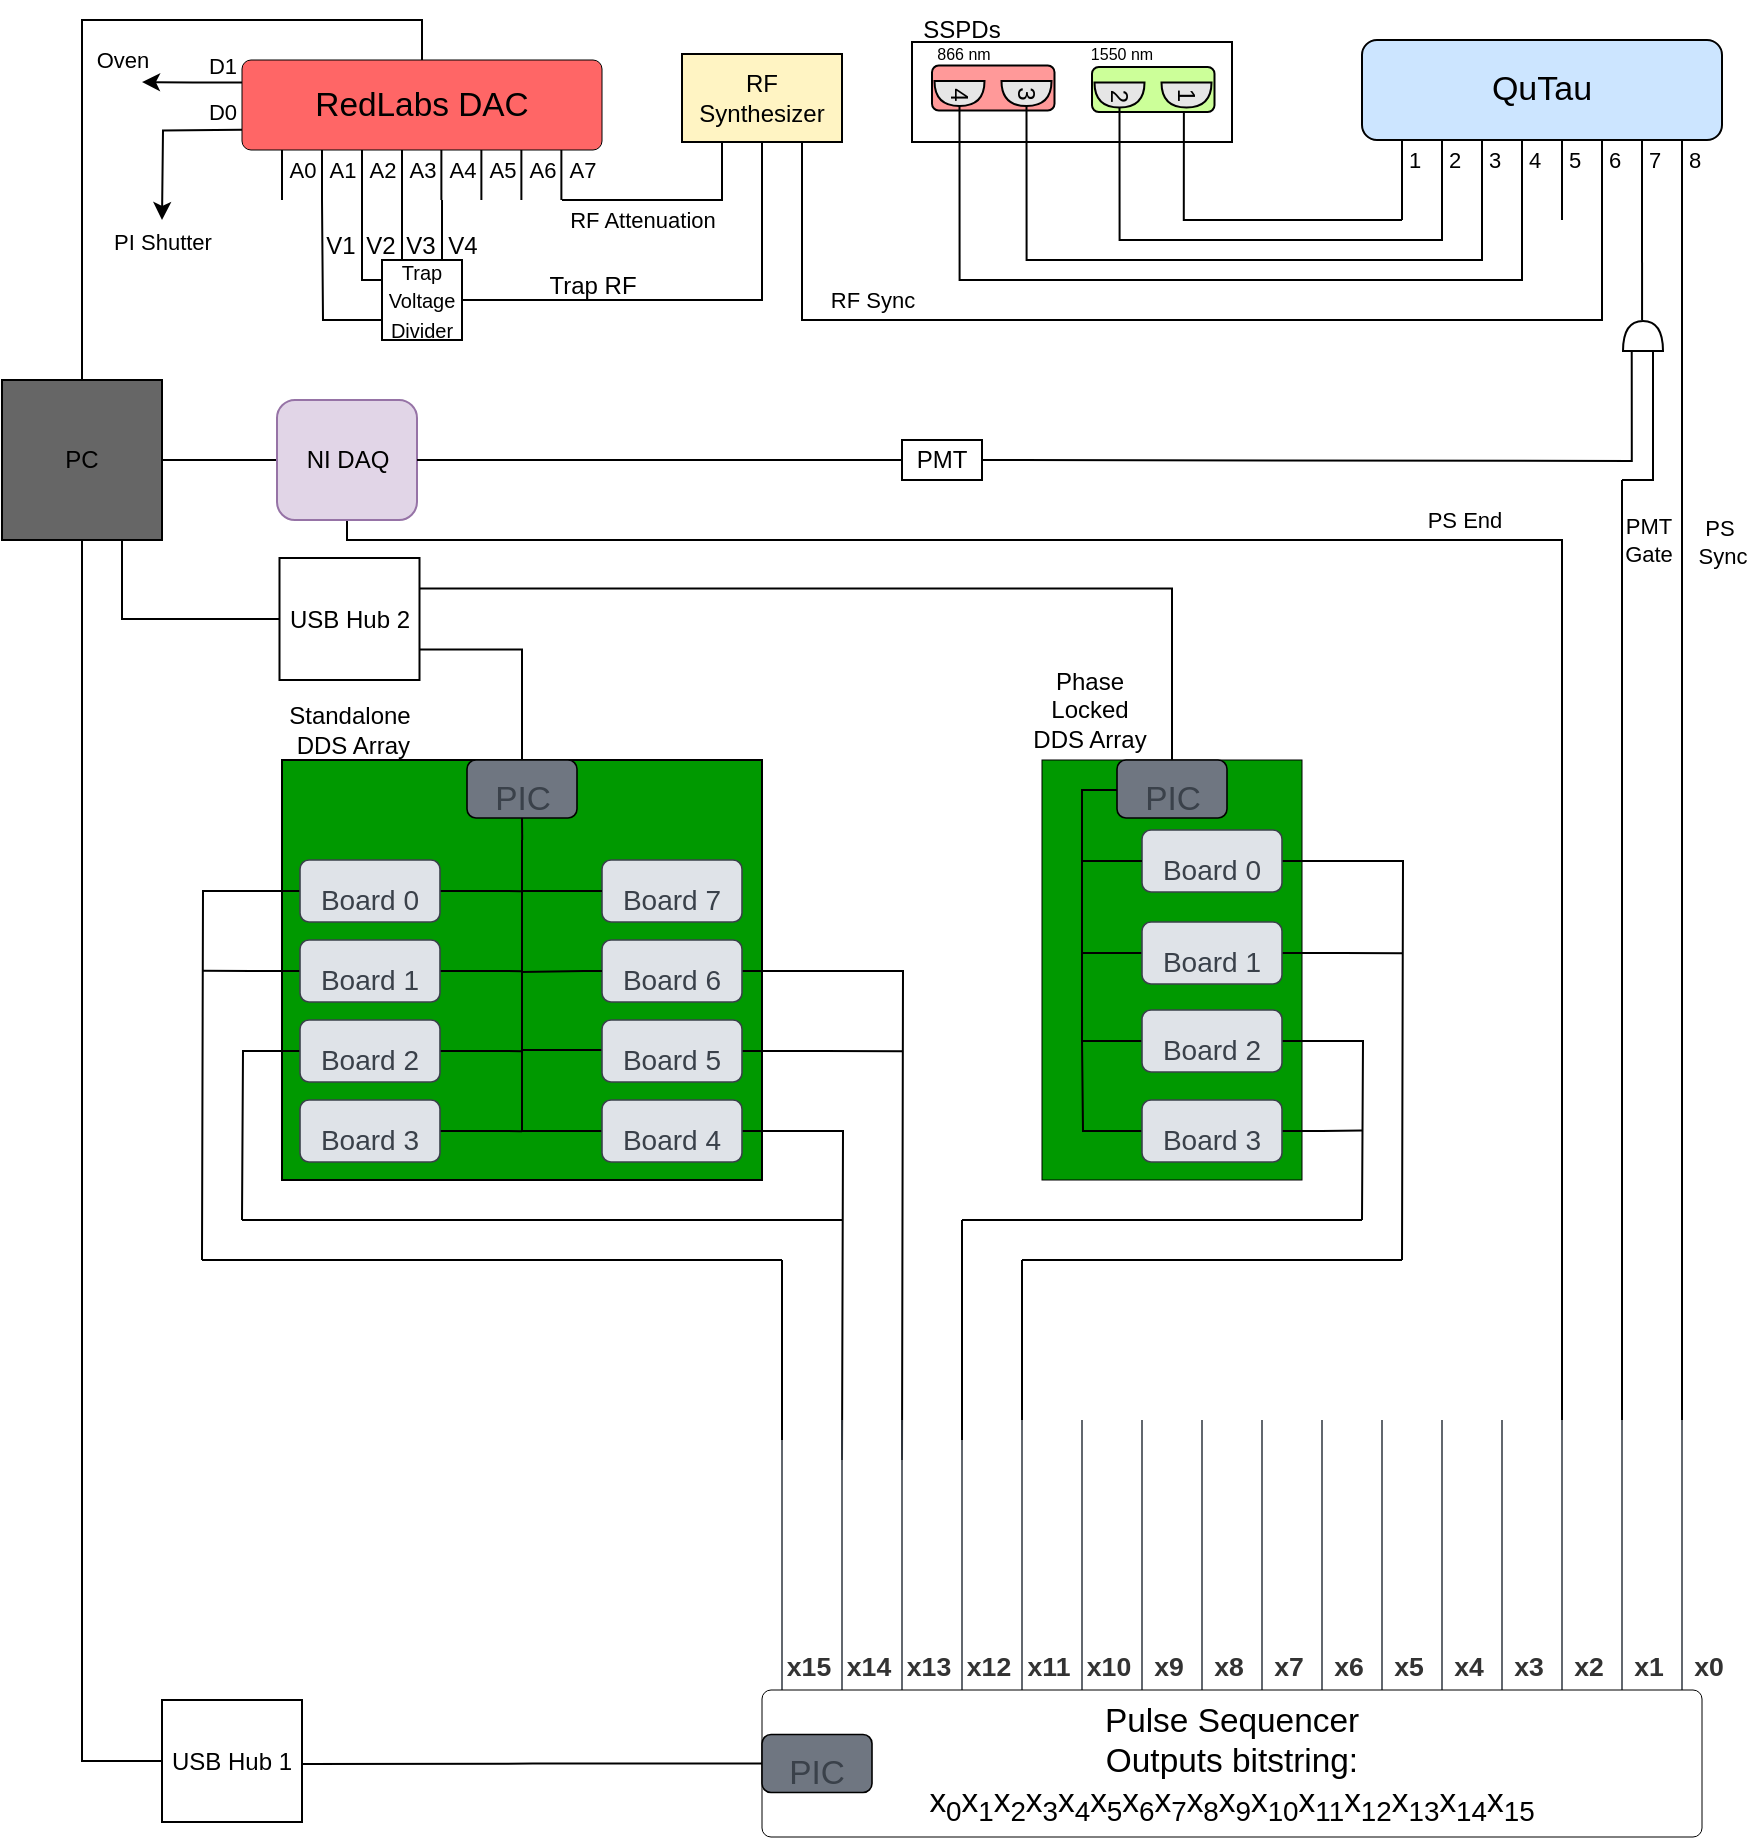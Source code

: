 <mxfile version="25.0.1">
  <diagram name="Page-1" id="j-db5952j6N0O03WxYpD">
    <mxGraphModel dx="1816" dy="514" grid="1" gridSize="10" guides="1" tooltips="1" connect="1" arrows="1" fold="1" page="1" pageScale="1" pageWidth="827" pageHeight="1169" math="0" shadow="0">
      <root>
        <mxCell id="0" />
        <mxCell id="1" parent="0" />
        <mxCell id="ZHRIBIaBG7YJhqpDX4hL-181" value="" style="group" parent="1" vertex="1" connectable="0">
          <mxGeometry x="160" y="560" width="360" height="260" as="geometry" />
        </mxCell>
        <mxCell id="ZHRIBIaBG7YJhqpDX4hL-179" value="" style="group" parent="ZHRIBIaBG7YJhqpDX4hL-181" vertex="1" connectable="0">
          <mxGeometry x="-100" y="40" width="240" height="200" as="geometry" />
        </mxCell>
        <mxCell id="ZHRIBIaBG7YJhqpDX4hL-178" value="" style="rounded=0;whiteSpace=wrap;html=1;fillColor=#009900;" parent="ZHRIBIaBG7YJhqpDX4hL-179" vertex="1">
          <mxGeometry y="-10" width="240" height="210" as="geometry" />
        </mxCell>
        <mxCell id="ZHRIBIaBG7YJhqpDX4hL-153" value="&lt;font style=&quot;font-size: 14px;&quot;&gt;Board 7&lt;/font&gt;" style="html=1;overflow=block;blockSpacing=1;whiteSpace=wrap;fontSize=16.7;fontColor=#3a414a;spacing=9;strokeColor=#3a414a;strokeOpacity=100;fillOpacity=100;rounded=1;absoluteArcSize=1;arcSize=9;fillColor=#dfe3e8;strokeWidth=0.8;lucidId=YuoszUFsmofv;" parent="ZHRIBIaBG7YJhqpDX4hL-179" vertex="1">
          <mxGeometry x="160" y="40" width="70" height="31" as="geometry" />
        </mxCell>
        <mxCell id="ZHRIBIaBG7YJhqpDX4hL-154" style="edgeStyle=orthogonalEdgeStyle;rounded=0;orthogonalLoop=1;jettySize=auto;html=1;exitX=0;exitY=0.5;exitDx=0;exitDy=0;endArrow=none;endFill=0;entryX=0;entryY=0.5;entryDx=0;entryDy=0;" parent="ZHRIBIaBG7YJhqpDX4hL-179" source="ZHRIBIaBG7YJhqpDX4hL-155" target="ZHRIBIaBG7YJhqpDX4hL-157" edge="1">
          <mxGeometry relative="1" as="geometry">
            <mxPoint x="121" y="156" as="targetPoint" />
            <Array as="points">
              <mxPoint x="120" y="176" />
              <mxPoint x="120" y="135" />
              <mxPoint x="160" y="135" />
            </Array>
          </mxGeometry>
        </mxCell>
        <mxCell id="ZHRIBIaBG7YJhqpDX4hL-305" style="edgeStyle=orthogonalEdgeStyle;rounded=0;orthogonalLoop=1;jettySize=auto;html=1;exitX=1;exitY=0.5;exitDx=0;exitDy=0;endArrow=none;endFill=0;" parent="ZHRIBIaBG7YJhqpDX4hL-179" source="ZHRIBIaBG7YJhqpDX4hL-155" edge="1">
          <mxGeometry relative="1" as="geometry">
            <mxPoint x="280" y="340" as="targetPoint" />
          </mxGeometry>
        </mxCell>
        <mxCell id="ZHRIBIaBG7YJhqpDX4hL-155" value="&lt;font style=&quot;font-size: 14px;&quot;&gt;Board 4&lt;/font&gt;" style="html=1;overflow=block;blockSpacing=1;whiteSpace=wrap;fontSize=16.7;fontColor=#3a414a;spacing=9;strokeColor=#3a414a;strokeOpacity=100;fillOpacity=100;rounded=1;absoluteArcSize=1;arcSize=9;fillColor=#dfe3e8;strokeWidth=0.8;lucidId=pvosknjAQz~D;" parent="ZHRIBIaBG7YJhqpDX4hL-179" vertex="1">
          <mxGeometry x="160" y="160" width="70" height="31" as="geometry" />
        </mxCell>
        <mxCell id="ZHRIBIaBG7YJhqpDX4hL-308" style="edgeStyle=orthogonalEdgeStyle;rounded=0;orthogonalLoop=1;jettySize=auto;html=1;exitX=1;exitY=0.5;exitDx=0;exitDy=0;endArrow=none;endFill=0;" parent="ZHRIBIaBG7YJhqpDX4hL-179" source="ZHRIBIaBG7YJhqpDX4hL-157" edge="1">
          <mxGeometry relative="1" as="geometry">
            <mxPoint x="310" y="135.667" as="targetPoint" />
          </mxGeometry>
        </mxCell>
        <mxCell id="ZHRIBIaBG7YJhqpDX4hL-157" value="&lt;font style=&quot;font-size: 14px;&quot;&gt;Board 5&lt;/font&gt;" style="html=1;overflow=block;blockSpacing=1;whiteSpace=wrap;fontSize=16.7;fontColor=#3a414a;spacing=9;strokeColor=#3a414a;strokeOpacity=100;fillOpacity=100;rounded=1;absoluteArcSize=1;arcSize=9;fillColor=#dfe3e8;strokeWidth=0.8;lucidId=qvosWwPaZB3i;" parent="ZHRIBIaBG7YJhqpDX4hL-179" vertex="1">
          <mxGeometry x="160" y="120" width="70" height="31" as="geometry" />
        </mxCell>
        <mxCell id="ZHRIBIaBG7YJhqpDX4hL-304" style="edgeStyle=orthogonalEdgeStyle;rounded=0;orthogonalLoop=1;jettySize=auto;html=1;exitX=1;exitY=0.5;exitDx=0;exitDy=0;endArrow=none;endFill=0;" parent="ZHRIBIaBG7YJhqpDX4hL-179" source="ZHRIBIaBG7YJhqpDX4hL-159" edge="1">
          <mxGeometry relative="1" as="geometry">
            <mxPoint x="310" y="340" as="targetPoint" />
          </mxGeometry>
        </mxCell>
        <mxCell id="ZHRIBIaBG7YJhqpDX4hL-159" value="&lt;font style=&quot;font-size: 14px;&quot;&gt;Board 6&lt;/font&gt;" style="html=1;overflow=block;blockSpacing=1;whiteSpace=wrap;fontSize=16.7;fontColor=#3a414a;spacing=9;strokeColor=#3a414a;strokeOpacity=100;fillOpacity=100;rounded=1;absoluteArcSize=1;arcSize=9;fillColor=#dfe3e8;strokeWidth=0.8;lucidId=qvosznP6m0~I;" parent="ZHRIBIaBG7YJhqpDX4hL-179" vertex="1">
          <mxGeometry x="160" y="80" width="70" height="31" as="geometry" />
        </mxCell>
        <mxCell id="ZHRIBIaBG7YJhqpDX4hL-204" style="edgeStyle=orthogonalEdgeStyle;rounded=0;orthogonalLoop=1;jettySize=auto;html=1;exitX=0.5;exitY=1;exitDx=0;exitDy=0;endArrow=none;endFill=0;" parent="ZHRIBIaBG7YJhqpDX4hL-179" source="ZHRIBIaBG7YJhqpDX4hL-160" edge="1">
          <mxGeometry relative="1" as="geometry">
            <mxPoint x="120.111" y="30" as="targetPoint" />
          </mxGeometry>
        </mxCell>
        <mxCell id="ZHRIBIaBG7YJhqpDX4hL-160" value="PIC" style="html=1;overflow=block;blockSpacing=1;whiteSpace=wrap;fontSize=16.7;fontColor=#3a414a;spacing=9;strokeColor=#000000;strokeOpacity=100;fillOpacity=100;rounded=1;absoluteArcSize=1;arcSize=9;fillColor=#6f7681;strokeWidth=0.8;lucidId=bwoseIxtghlV;" parent="ZHRIBIaBG7YJhqpDX4hL-179" vertex="1">
          <mxGeometry x="92.5" y="-10" width="55" height="29" as="geometry" />
        </mxCell>
        <mxCell id="ZHRIBIaBG7YJhqpDX4hL-162" value="" style="endArrow=none;html=1;rounded=0;" parent="ZHRIBIaBG7YJhqpDX4hL-179" edge="1">
          <mxGeometry width="50" height="50" relative="1" as="geometry">
            <mxPoint x="120" y="160" as="sourcePoint" />
            <mxPoint x="120" y="30" as="targetPoint" />
          </mxGeometry>
        </mxCell>
        <mxCell id="ZHRIBIaBG7YJhqpDX4hL-169" style="edgeStyle=orthogonalEdgeStyle;rounded=0;orthogonalLoop=1;jettySize=auto;html=1;exitX=0;exitY=0.5;exitDx=0;exitDy=0;endArrow=none;endFill=0;entryX=0;entryY=0.5;entryDx=0;entryDy=0;" parent="ZHRIBIaBG7YJhqpDX4hL-179" source="ZHRIBIaBG7YJhqpDX4hL-159" target="ZHRIBIaBG7YJhqpDX4hL-153" edge="1">
          <mxGeometry relative="1" as="geometry">
            <mxPoint x="151" y="70" as="targetPoint" />
            <mxPoint x="151" y="115" as="sourcePoint" />
            <Array as="points">
              <mxPoint x="151" y="96" />
              <mxPoint x="120" y="96" />
              <mxPoint x="120" y="56" />
            </Array>
          </mxGeometry>
        </mxCell>
        <mxCell id="ZHRIBIaBG7YJhqpDX4hL-177" style="edgeStyle=orthogonalEdgeStyle;rounded=0;orthogonalLoop=1;jettySize=auto;html=1;exitX=1;exitY=0.5;exitDx=0;exitDy=0;endArrow=none;endFill=0;" parent="ZHRIBIaBG7YJhqpDX4hL-179" source="ZHRIBIaBG7YJhqpDX4hL-170" edge="1">
          <mxGeometry relative="1" as="geometry">
            <mxPoint x="120" y="55.583" as="targetPoint" />
          </mxGeometry>
        </mxCell>
        <mxCell id="ZHRIBIaBG7YJhqpDX4hL-212" style="edgeStyle=orthogonalEdgeStyle;rounded=0;orthogonalLoop=1;jettySize=auto;html=1;exitX=0;exitY=0.5;exitDx=0;exitDy=0;endArrow=none;endFill=0;" parent="ZHRIBIaBG7YJhqpDX4hL-179" source="ZHRIBIaBG7YJhqpDX4hL-170" edge="1">
          <mxGeometry relative="1" as="geometry">
            <mxPoint x="-40" y="240" as="targetPoint" />
          </mxGeometry>
        </mxCell>
        <mxCell id="ZHRIBIaBG7YJhqpDX4hL-170" value="&lt;font style=&quot;font-size: 14px;&quot;&gt;Board 0&lt;/font&gt;" style="html=1;overflow=block;blockSpacing=1;whiteSpace=wrap;fontSize=16.7;fontColor=#3a414a;spacing=9;strokeColor=#3a414a;strokeOpacity=100;fillOpacity=100;rounded=1;absoluteArcSize=1;arcSize=9;fillColor=#dfe3e8;strokeWidth=0.8;lucidId=YuoszUFsmofv;" parent="ZHRIBIaBG7YJhqpDX4hL-179" vertex="1">
          <mxGeometry x="9" y="40" width="70" height="31" as="geometry" />
        </mxCell>
        <mxCell id="ZHRIBIaBG7YJhqpDX4hL-174" style="edgeStyle=orthogonalEdgeStyle;rounded=0;orthogonalLoop=1;jettySize=auto;html=1;exitX=1;exitY=0.5;exitDx=0;exitDy=0;endArrow=none;endFill=0;" parent="ZHRIBIaBG7YJhqpDX4hL-179" source="ZHRIBIaBG7YJhqpDX4hL-171" edge="1">
          <mxGeometry relative="1" as="geometry">
            <mxPoint x="120" y="175.583" as="targetPoint" />
          </mxGeometry>
        </mxCell>
        <mxCell id="ZHRIBIaBG7YJhqpDX4hL-171" value="&lt;font style=&quot;font-size: 14px;&quot;&gt;Board 3&lt;/font&gt;" style="html=1;overflow=block;blockSpacing=1;whiteSpace=wrap;fontSize=16.7;fontColor=#3a414a;spacing=9;strokeColor=#3a414a;strokeOpacity=100;fillOpacity=100;rounded=1;absoluteArcSize=1;arcSize=9;fillColor=#dfe3e8;strokeWidth=0.8;lucidId=pvosknjAQz~D;" parent="ZHRIBIaBG7YJhqpDX4hL-179" vertex="1">
          <mxGeometry x="9" y="160" width="70" height="31" as="geometry" />
        </mxCell>
        <mxCell id="ZHRIBIaBG7YJhqpDX4hL-175" style="edgeStyle=orthogonalEdgeStyle;rounded=0;orthogonalLoop=1;jettySize=auto;html=1;exitX=1;exitY=0.5;exitDx=0;exitDy=0;endArrow=none;endFill=0;" parent="ZHRIBIaBG7YJhqpDX4hL-179" source="ZHRIBIaBG7YJhqpDX4hL-172" edge="1">
          <mxGeometry relative="1" as="geometry">
            <mxPoint x="120" y="135.583" as="targetPoint" />
          </mxGeometry>
        </mxCell>
        <mxCell id="ZHRIBIaBG7YJhqpDX4hL-214" style="edgeStyle=orthogonalEdgeStyle;rounded=0;orthogonalLoop=1;jettySize=auto;html=1;exitX=0;exitY=0.5;exitDx=0;exitDy=0;endArrow=none;endFill=0;" parent="ZHRIBIaBG7YJhqpDX4hL-179" source="ZHRIBIaBG7YJhqpDX4hL-172" edge="1">
          <mxGeometry relative="1" as="geometry">
            <mxPoint x="-20" y="220" as="targetPoint" />
          </mxGeometry>
        </mxCell>
        <mxCell id="ZHRIBIaBG7YJhqpDX4hL-172" value="&lt;font style=&quot;font-size: 14px;&quot;&gt;Board 2&lt;/font&gt;" style="html=1;overflow=block;blockSpacing=1;whiteSpace=wrap;fontSize=16.7;fontColor=#3a414a;spacing=9;strokeColor=#3a414a;strokeOpacity=100;fillOpacity=100;rounded=1;absoluteArcSize=1;arcSize=9;fillColor=#dfe3e8;strokeWidth=0.8;lucidId=qvosWwPaZB3i;" parent="ZHRIBIaBG7YJhqpDX4hL-179" vertex="1">
          <mxGeometry x="9" y="120" width="70" height="31" as="geometry" />
        </mxCell>
        <mxCell id="ZHRIBIaBG7YJhqpDX4hL-176" style="edgeStyle=orthogonalEdgeStyle;rounded=0;orthogonalLoop=1;jettySize=auto;html=1;exitX=1;exitY=0.5;exitDx=0;exitDy=0;endArrow=none;endFill=0;" parent="ZHRIBIaBG7YJhqpDX4hL-179" source="ZHRIBIaBG7YJhqpDX4hL-173" edge="1">
          <mxGeometry relative="1" as="geometry">
            <mxPoint x="120" y="95.583" as="targetPoint" />
          </mxGeometry>
        </mxCell>
        <mxCell id="ZHRIBIaBG7YJhqpDX4hL-213" style="edgeStyle=orthogonalEdgeStyle;rounded=0;orthogonalLoop=1;jettySize=auto;html=1;exitX=0;exitY=0.5;exitDx=0;exitDy=0;endArrow=none;endFill=0;" parent="ZHRIBIaBG7YJhqpDX4hL-179" source="ZHRIBIaBG7YJhqpDX4hL-173" edge="1">
          <mxGeometry relative="1" as="geometry">
            <mxPoint x="-40" y="95.316" as="targetPoint" />
          </mxGeometry>
        </mxCell>
        <mxCell id="ZHRIBIaBG7YJhqpDX4hL-173" value="&lt;font style=&quot;font-size: 14px;&quot;&gt;Board 1&lt;/font&gt;" style="html=1;overflow=block;blockSpacing=1;whiteSpace=wrap;fontSize=16.7;fontColor=#3a414a;spacing=9;strokeColor=#3a414a;strokeOpacity=100;fillOpacity=100;rounded=1;absoluteArcSize=1;arcSize=9;fillColor=#dfe3e8;strokeWidth=0.8;lucidId=qvosznP6m0~I;" parent="ZHRIBIaBG7YJhqpDX4hL-179" vertex="1">
          <mxGeometry x="9" y="80" width="70" height="31" as="geometry" />
        </mxCell>
        <mxCell id="ZHRIBIaBG7YJhqpDX4hL-166" value="" style="group" parent="ZHRIBIaBG7YJhqpDX4hL-181" vertex="1" connectable="0">
          <mxGeometry x="310" y="-20" width="130" height="280" as="geometry" />
        </mxCell>
        <mxCell id="ZHRIBIaBG7YJhqpDX4hL-116" value="" style="html=1;overflow=block;blockSpacing=1;whiteSpace=wrap;fontSize=13;spacing=9;strokeColor=#000000;rounded=0;absoluteArcSize=1;arcSize=9;fillColor=#009900;strokeWidth=NaN;lucidId=1tosVuPBt-i9;" parent="ZHRIBIaBG7YJhqpDX4hL-166" vertex="1">
          <mxGeometry x="-30" y="50" width="130" height="210" as="geometry" />
        </mxCell>
        <mxCell id="ZHRIBIaBG7YJhqpDX4hL-293" style="edgeStyle=orthogonalEdgeStyle;rounded=0;orthogonalLoop=1;jettySize=auto;html=1;exitX=1;exitY=0.5;exitDx=0;exitDy=0;endArrow=none;endFill=0;" parent="ZHRIBIaBG7YJhqpDX4hL-166" source="ZHRIBIaBG7YJhqpDX4hL-118" edge="1">
          <mxGeometry relative="1" as="geometry">
            <mxPoint x="150" y="300" as="targetPoint" />
          </mxGeometry>
        </mxCell>
        <mxCell id="ZHRIBIaBG7YJhqpDX4hL-118" value="&lt;font style=&quot;font-size: 14px;&quot;&gt;Board 0&lt;/font&gt;" style="html=1;overflow=block;blockSpacing=1;whiteSpace=wrap;fontSize=16.7;fontColor=#3a414a;spacing=9;strokeColor=#3a414a;strokeOpacity=100;fillOpacity=100;rounded=1;absoluteArcSize=1;arcSize=9;fillColor=#dfe3e8;strokeWidth=0.8;lucidId=YuoszUFsmofv;" parent="ZHRIBIaBG7YJhqpDX4hL-166" vertex="1">
          <mxGeometry x="20" y="85" width="70" height="31" as="geometry" />
        </mxCell>
        <mxCell id="ZHRIBIaBG7YJhqpDX4hL-136" style="edgeStyle=orthogonalEdgeStyle;rounded=0;orthogonalLoop=1;jettySize=auto;html=1;exitX=0;exitY=0.5;exitDx=0;exitDy=0;endArrow=none;endFill=0;" parent="ZHRIBIaBG7YJhqpDX4hL-166" source="ZHRIBIaBG7YJhqpDX4hL-119" edge="1">
          <mxGeometry relative="1" as="geometry">
            <mxPoint x="-10" y="190" as="targetPoint" />
          </mxGeometry>
        </mxCell>
        <mxCell id="ZHRIBIaBG7YJhqpDX4hL-289" style="edgeStyle=orthogonalEdgeStyle;rounded=0;orthogonalLoop=1;jettySize=auto;html=1;exitX=1;exitY=0.5;exitDx=0;exitDy=0;endArrow=none;endFill=0;" parent="ZHRIBIaBG7YJhqpDX4hL-166" source="ZHRIBIaBG7YJhqpDX4hL-119" edge="1">
          <mxGeometry relative="1" as="geometry">
            <mxPoint x="130" y="235.19" as="targetPoint" />
          </mxGeometry>
        </mxCell>
        <mxCell id="ZHRIBIaBG7YJhqpDX4hL-119" value="&lt;font style=&quot;font-size: 14px;&quot;&gt;Board 3&lt;/font&gt;" style="html=1;overflow=block;blockSpacing=1;whiteSpace=wrap;fontSize=16.7;fontColor=#3a414a;spacing=9;strokeColor=#3a414a;strokeOpacity=100;fillOpacity=100;rounded=1;absoluteArcSize=1;arcSize=9;fillColor=#dfe3e8;strokeWidth=0.8;lucidId=pvosknjAQz~D;" parent="ZHRIBIaBG7YJhqpDX4hL-166" vertex="1">
          <mxGeometry x="20" y="220" width="70" height="31" as="geometry" />
        </mxCell>
        <mxCell id="ZHRIBIaBG7YJhqpDX4hL-135" style="edgeStyle=orthogonalEdgeStyle;rounded=0;orthogonalLoop=1;jettySize=auto;html=1;exitX=0;exitY=0.5;exitDx=0;exitDy=0;endArrow=none;endFill=0;" parent="ZHRIBIaBG7YJhqpDX4hL-166" source="ZHRIBIaBG7YJhqpDX4hL-120" edge="1">
          <mxGeometry relative="1" as="geometry">
            <mxPoint x="-10" y="180" as="targetPoint" />
          </mxGeometry>
        </mxCell>
        <mxCell id="ZHRIBIaBG7YJhqpDX4hL-290" style="edgeStyle=orthogonalEdgeStyle;rounded=0;orthogonalLoop=1;jettySize=auto;html=1;exitX=1;exitY=0.5;exitDx=0;exitDy=0;endArrow=none;endFill=0;" parent="ZHRIBIaBG7YJhqpDX4hL-166" source="ZHRIBIaBG7YJhqpDX4hL-120" edge="1">
          <mxGeometry relative="1" as="geometry">
            <mxPoint x="130" y="280" as="targetPoint" />
          </mxGeometry>
        </mxCell>
        <mxCell id="ZHRIBIaBG7YJhqpDX4hL-120" value="&lt;font style=&quot;font-size: 14px;&quot;&gt;Board 2&lt;/font&gt;" style="html=1;overflow=block;blockSpacing=1;whiteSpace=wrap;fontSize=16.7;fontColor=#3a414a;spacing=9;strokeColor=#3a414a;strokeOpacity=100;fillOpacity=100;rounded=1;absoluteArcSize=1;arcSize=9;fillColor=#dfe3e8;strokeWidth=0.8;lucidId=qvosWwPaZB3i;" parent="ZHRIBIaBG7YJhqpDX4hL-166" vertex="1">
          <mxGeometry x="20" y="175" width="70" height="31" as="geometry" />
        </mxCell>
        <mxCell id="ZHRIBIaBG7YJhqpDX4hL-134" style="edgeStyle=orthogonalEdgeStyle;rounded=0;orthogonalLoop=1;jettySize=auto;html=1;exitX=0;exitY=0.5;exitDx=0;exitDy=0;endArrow=none;endFill=0;" parent="ZHRIBIaBG7YJhqpDX4hL-166" source="ZHRIBIaBG7YJhqpDX4hL-121" edge="1">
          <mxGeometry relative="1" as="geometry">
            <mxPoint x="-10" y="146.526" as="targetPoint" />
          </mxGeometry>
        </mxCell>
        <mxCell id="ZHRIBIaBG7YJhqpDX4hL-296" style="edgeStyle=orthogonalEdgeStyle;rounded=0;orthogonalLoop=1;jettySize=auto;html=1;exitX=1;exitY=0.5;exitDx=0;exitDy=0;endArrow=none;endFill=0;" parent="ZHRIBIaBG7YJhqpDX4hL-166" source="ZHRIBIaBG7YJhqpDX4hL-121" edge="1">
          <mxGeometry relative="1" as="geometry">
            <mxPoint x="150" y="146.619" as="targetPoint" />
          </mxGeometry>
        </mxCell>
        <mxCell id="ZHRIBIaBG7YJhqpDX4hL-121" value="&lt;font style=&quot;font-size: 14px;&quot;&gt;Board 1&lt;/font&gt;" style="html=1;overflow=block;blockSpacing=1;whiteSpace=wrap;fontSize=16.7;fontColor=#3a414a;spacing=9;strokeColor=#3a414a;strokeOpacity=100;fillOpacity=100;rounded=1;absoluteArcSize=1;arcSize=9;fillColor=#dfe3e8;strokeWidth=0.8;lucidId=qvosznP6m0~I;" parent="ZHRIBIaBG7YJhqpDX4hL-166" vertex="1">
          <mxGeometry x="20" y="131" width="70" height="31" as="geometry" />
        </mxCell>
        <mxCell id="ZHRIBIaBG7YJhqpDX4hL-122" value="PIC" style="html=1;overflow=block;blockSpacing=1;whiteSpace=wrap;fontSize=16.7;fontColor=#3a414a;spacing=9;strokeColor=#000000;strokeOpacity=100;fillOpacity=100;rounded=1;absoluteArcSize=1;arcSize=9;fillColor=#6f7681;strokeWidth=0.8;lucidId=bwoseIxtghlV;" parent="ZHRIBIaBG7YJhqpDX4hL-166" vertex="1">
          <mxGeometry x="7.5" y="50" width="55" height="29" as="geometry" />
        </mxCell>
        <mxCell id="ZHRIBIaBG7YJhqpDX4hL-131" style="edgeStyle=orthogonalEdgeStyle;rounded=0;orthogonalLoop=1;jettySize=auto;html=1;exitX=0;exitY=0.5;exitDx=0;exitDy=0;endArrow=none;endFill=0;entryX=0;entryY=0.5;entryDx=0;entryDy=0;" parent="ZHRIBIaBG7YJhqpDX4hL-166" source="ZHRIBIaBG7YJhqpDX4hL-118" target="ZHRIBIaBG7YJhqpDX4hL-122" edge="1">
          <mxGeometry relative="1" as="geometry">
            <mxPoint x="4" y="50" as="targetPoint" />
            <Array as="points">
              <mxPoint x="-10" y="100" />
              <mxPoint x="-10" y="65" />
              <mxPoint x="8" y="65" />
            </Array>
          </mxGeometry>
        </mxCell>
        <mxCell id="ZHRIBIaBG7YJhqpDX4hL-132" value="" style="endArrow=none;html=1;rounded=0;exitX=0.154;exitY=0.656;exitDx=0;exitDy=0;exitPerimeter=0;" parent="ZHRIBIaBG7YJhqpDX4hL-166" source="ZHRIBIaBG7YJhqpDX4hL-116" edge="1">
          <mxGeometry width="50" height="50" relative="1" as="geometry">
            <mxPoint x="30" y="120" as="sourcePoint" />
            <mxPoint x="-10" y="100" as="targetPoint" />
          </mxGeometry>
        </mxCell>
        <mxCell id="ZHRIBIaBG7YJhqpDX4hL-149" value="Phase Locked DDS Array" style="rounded=1;whiteSpace=wrap;html=1;fillColor=none;shadow=1;strokeColor=none;" parent="ZHRIBIaBG7YJhqpDX4hL-166" vertex="1">
          <mxGeometry x="-40" width="67.5" height="50" as="geometry" />
        </mxCell>
        <mxCell id="ZHRIBIaBG7YJhqpDX4hL-294" value="" style="endArrow=none;html=1;rounded=0;" parent="ZHRIBIaBG7YJhqpDX4hL-181" edge="1">
          <mxGeometry width="50" height="50" relative="1" as="geometry">
            <mxPoint x="270" y="280" as="sourcePoint" />
            <mxPoint x="460" y="280" as="targetPoint" />
          </mxGeometry>
        </mxCell>
        <mxCell id="ZHRIBIaBG7YJhqpDX4hL-215" value="" style="endArrow=none;html=1;rounded=0;" parent="1" edge="1">
          <mxGeometry width="50" height="50" relative="1" as="geometry">
            <mxPoint x="20" y="840" as="sourcePoint" />
            <mxPoint x="310" y="840" as="targetPoint" />
          </mxGeometry>
        </mxCell>
        <mxCell id="ZHRIBIaBG7YJhqpDX4hL-263" value="" style="group" parent="1" vertex="1" connectable="0">
          <mxGeometry x="300" y="920" width="470" height="208.5" as="geometry" />
        </mxCell>
        <mxCell id="ZHRIBIaBG7YJhqpDX4hL-217" value="" style="html=1;jettySize=18;whiteSpace=wrap;fontSize=13;strokeColor=#3a414a;strokeOpacity=100;strokeWidth=0.8;rounded=1;arcSize=12;edgeStyle=orthogonalEdgeStyle;startArrow=none;endArrow=none;lucidId=-.DqYtDIdAJy;" parent="ZHRIBIaBG7YJhqpDX4hL-263" edge="1">
          <mxGeometry width="100" height="100" relative="1" as="geometry">
            <Array as="points" />
            <mxPoint x="10" y="135" as="sourcePoint" />
            <mxPoint x="10" as="targetPoint" />
          </mxGeometry>
        </mxCell>
        <mxCell id="ZHRIBIaBG7YJhqpDX4hL-218" value="&lt;div style=&quot;display: flex; justify-content: center; text-align: center; align-items: baseline; font-size: 0; line-height: 1.25;margin-top: -2px;&quot;&gt;&lt;span&gt;&lt;span style=&quot;font-size:13.3px;color:#333333;font-weight: bold;&quot;&gt;x15&lt;/span&gt;&lt;/span&gt;&lt;/div&gt;" style="text;html=1;resizable=0;labelBackgroundColor=default;align=center;verticalAlign=middle;" parent="ZHRIBIaBG7YJhqpDX4hL-217" vertex="1">
          <mxGeometry x="-0.921" relative="1" as="geometry">
            <mxPoint x="13" y="-5" as="offset" />
          </mxGeometry>
        </mxCell>
        <mxCell id="ZHRIBIaBG7YJhqpDX4hL-229" value="" style="html=1;jettySize=18;whiteSpace=wrap;fontSize=13;strokeColor=#3a414a;strokeOpacity=100;strokeWidth=0.8;rounded=1;arcSize=12;edgeStyle=orthogonalEdgeStyle;startArrow=none;endArrow=none;lucidId=-.DqYtDIdAJy;" parent="ZHRIBIaBG7YJhqpDX4hL-263" edge="1">
          <mxGeometry width="100" height="100" relative="1" as="geometry">
            <Array as="points" />
            <mxPoint x="40" y="135" as="sourcePoint" />
            <mxPoint x="40" as="targetPoint" />
          </mxGeometry>
        </mxCell>
        <mxCell id="ZHRIBIaBG7YJhqpDX4hL-230" value="&lt;div style=&quot;display: flex; justify-content: center; text-align: center; align-items: baseline; font-size: 0; line-height: 1.25;margin-top: -2px;&quot;&gt;&lt;span&gt;&lt;span style=&quot;font-size:13.3px;color:#333333;font-weight: bold;&quot;&gt;x14&lt;/span&gt;&lt;/span&gt;&lt;/div&gt;" style="text;html=1;resizable=0;labelBackgroundColor=default;align=center;verticalAlign=middle;" parent="ZHRIBIaBG7YJhqpDX4hL-229" vertex="1">
          <mxGeometry x="-0.921" relative="1" as="geometry">
            <mxPoint x="13" y="-5" as="offset" />
          </mxGeometry>
        </mxCell>
        <mxCell id="ZHRIBIaBG7YJhqpDX4hL-233" value="" style="html=1;jettySize=18;whiteSpace=wrap;fontSize=13;strokeColor=#3a414a;strokeOpacity=100;strokeWidth=0.8;rounded=1;arcSize=12;edgeStyle=orthogonalEdgeStyle;startArrow=none;endArrow=none;lucidId=-.DqYtDIdAJy;" parent="ZHRIBIaBG7YJhqpDX4hL-263" edge="1">
          <mxGeometry width="100" height="100" relative="1" as="geometry">
            <Array as="points" />
            <mxPoint x="70" y="135" as="sourcePoint" />
            <mxPoint x="70" as="targetPoint" />
          </mxGeometry>
        </mxCell>
        <mxCell id="ZHRIBIaBG7YJhqpDX4hL-234" value="&lt;div style=&quot;display: flex; justify-content: center; text-align: center; align-items: baseline; font-size: 0; line-height: 1.25;margin-top: -2px;&quot;&gt;&lt;span&gt;&lt;span style=&quot;font-size:13.3px;color:#333333;font-weight: bold;&quot;&gt;x13&lt;/span&gt;&lt;/span&gt;&lt;/div&gt;" style="text;html=1;resizable=0;labelBackgroundColor=default;align=center;verticalAlign=middle;" parent="ZHRIBIaBG7YJhqpDX4hL-233" vertex="1">
          <mxGeometry x="-0.921" relative="1" as="geometry">
            <mxPoint x="13" y="-5" as="offset" />
          </mxGeometry>
        </mxCell>
        <mxCell id="ZHRIBIaBG7YJhqpDX4hL-235" value="" style="html=1;jettySize=18;whiteSpace=wrap;fontSize=13;strokeColor=#3a414a;strokeOpacity=100;strokeWidth=0.8;rounded=1;arcSize=12;edgeStyle=orthogonalEdgeStyle;startArrow=none;endArrow=none;lucidId=-.DqYtDIdAJy;" parent="ZHRIBIaBG7YJhqpDX4hL-263" edge="1">
          <mxGeometry width="100" height="100" relative="1" as="geometry">
            <Array as="points" />
            <mxPoint x="100" y="135" as="sourcePoint" />
            <mxPoint x="100" as="targetPoint" />
          </mxGeometry>
        </mxCell>
        <mxCell id="ZHRIBIaBG7YJhqpDX4hL-236" value="&lt;div style=&quot;display: flex; justify-content: center; text-align: center; align-items: baseline; font-size: 0; line-height: 1.25;margin-top: -2px;&quot;&gt;&lt;span&gt;&lt;span style=&quot;font-size:13.3px;color:#333333;font-weight: bold;&quot;&gt;x12&lt;/span&gt;&lt;/span&gt;&lt;/div&gt;" style="text;html=1;resizable=0;labelBackgroundColor=default;align=center;verticalAlign=middle;" parent="ZHRIBIaBG7YJhqpDX4hL-235" vertex="1">
          <mxGeometry x="-0.921" relative="1" as="geometry">
            <mxPoint x="13" y="-5" as="offset" />
          </mxGeometry>
        </mxCell>
        <mxCell id="ZHRIBIaBG7YJhqpDX4hL-237" value="" style="html=1;jettySize=18;whiteSpace=wrap;fontSize=13;strokeColor=#3a414a;strokeOpacity=100;strokeWidth=0.8;rounded=1;arcSize=12;edgeStyle=orthogonalEdgeStyle;startArrow=none;endArrow=none;lucidId=-.DqYtDIdAJy;" parent="ZHRIBIaBG7YJhqpDX4hL-263" edge="1">
          <mxGeometry width="100" height="100" relative="1" as="geometry">
            <Array as="points" />
            <mxPoint x="130" y="135" as="sourcePoint" />
            <mxPoint x="130" as="targetPoint" />
          </mxGeometry>
        </mxCell>
        <mxCell id="ZHRIBIaBG7YJhqpDX4hL-238" value="&lt;div style=&quot;display: flex; justify-content: center; text-align: center; align-items: baseline; font-size: 0; line-height: 1.25;margin-top: -2px;&quot;&gt;&lt;span&gt;&lt;span style=&quot;font-size:13.3px;color:#333333;font-weight: bold;&quot;&gt;x11&lt;/span&gt;&lt;/span&gt;&lt;/div&gt;" style="text;html=1;resizable=0;labelBackgroundColor=default;align=center;verticalAlign=middle;" parent="ZHRIBIaBG7YJhqpDX4hL-237" vertex="1">
          <mxGeometry x="-0.921" relative="1" as="geometry">
            <mxPoint x="13" y="-5" as="offset" />
          </mxGeometry>
        </mxCell>
        <mxCell id="ZHRIBIaBG7YJhqpDX4hL-239" value="" style="html=1;jettySize=18;whiteSpace=wrap;fontSize=13;strokeColor=#3a414a;strokeOpacity=100;strokeWidth=0.8;rounded=1;arcSize=12;edgeStyle=orthogonalEdgeStyle;startArrow=none;endArrow=none;lucidId=-.DqYtDIdAJy;" parent="ZHRIBIaBG7YJhqpDX4hL-263" edge="1">
          <mxGeometry width="100" height="100" relative="1" as="geometry">
            <Array as="points" />
            <mxPoint x="160" y="135" as="sourcePoint" />
            <mxPoint x="160" as="targetPoint" />
          </mxGeometry>
        </mxCell>
        <mxCell id="ZHRIBIaBG7YJhqpDX4hL-240" value="&lt;div style=&quot;display: flex; justify-content: center; text-align: center; align-items: baseline; font-size: 0; line-height: 1.25;margin-top: -2px;&quot;&gt;&lt;span&gt;&lt;span style=&quot;font-size:13.3px;color:#333333;font-weight: bold;&quot;&gt;x10&lt;/span&gt;&lt;/span&gt;&lt;/div&gt;" style="text;html=1;resizable=0;labelBackgroundColor=default;align=center;verticalAlign=middle;" parent="ZHRIBIaBG7YJhqpDX4hL-239" vertex="1">
          <mxGeometry x="-0.921" relative="1" as="geometry">
            <mxPoint x="13" y="-5" as="offset" />
          </mxGeometry>
        </mxCell>
        <mxCell id="ZHRIBIaBG7YJhqpDX4hL-241" value="" style="html=1;jettySize=18;whiteSpace=wrap;fontSize=13;strokeColor=#3a414a;strokeOpacity=100;strokeWidth=0.8;rounded=1;arcSize=12;edgeStyle=orthogonalEdgeStyle;startArrow=none;endArrow=none;lucidId=-.DqYtDIdAJy;" parent="ZHRIBIaBG7YJhqpDX4hL-263" edge="1">
          <mxGeometry width="100" height="100" relative="1" as="geometry">
            <Array as="points" />
            <mxPoint x="190" y="135" as="sourcePoint" />
            <mxPoint x="190" as="targetPoint" />
          </mxGeometry>
        </mxCell>
        <mxCell id="ZHRIBIaBG7YJhqpDX4hL-242" value="&lt;div style=&quot;display: flex; justify-content: center; text-align: center; align-items: baseline; font-size: 0; line-height: 1.25;margin-top: -2px;&quot;&gt;&lt;span&gt;&lt;span style=&quot;font-size:13.3px;color:#333333;font-weight: bold;&quot;&gt;x9&lt;/span&gt;&lt;/span&gt;&lt;/div&gt;" style="text;html=1;resizable=0;labelBackgroundColor=default;align=center;verticalAlign=middle;" parent="ZHRIBIaBG7YJhqpDX4hL-241" vertex="1">
          <mxGeometry x="-0.921" relative="1" as="geometry">
            <mxPoint x="13" y="-5" as="offset" />
          </mxGeometry>
        </mxCell>
        <mxCell id="ZHRIBIaBG7YJhqpDX4hL-243" value="" style="html=1;jettySize=18;whiteSpace=wrap;fontSize=13;strokeColor=#3a414a;strokeOpacity=100;strokeWidth=0.8;rounded=1;arcSize=12;edgeStyle=orthogonalEdgeStyle;startArrow=none;endArrow=none;lucidId=-.DqYtDIdAJy;" parent="ZHRIBIaBG7YJhqpDX4hL-263" edge="1">
          <mxGeometry width="100" height="100" relative="1" as="geometry">
            <Array as="points" />
            <mxPoint x="220" y="135" as="sourcePoint" />
            <mxPoint x="220" as="targetPoint" />
          </mxGeometry>
        </mxCell>
        <mxCell id="ZHRIBIaBG7YJhqpDX4hL-244" value="&lt;div style=&quot;display: flex; justify-content: center; text-align: center; align-items: baseline; font-size: 0; line-height: 1.25;margin-top: -2px;&quot;&gt;&lt;span&gt;&lt;span style=&quot;font-size:13.3px;color:#333333;font-weight: bold;&quot;&gt;x8&lt;/span&gt;&lt;/span&gt;&lt;/div&gt;" style="text;html=1;resizable=0;labelBackgroundColor=default;align=center;verticalAlign=middle;" parent="ZHRIBIaBG7YJhqpDX4hL-243" vertex="1">
          <mxGeometry x="-0.921" relative="1" as="geometry">
            <mxPoint x="13" y="-5" as="offset" />
          </mxGeometry>
        </mxCell>
        <mxCell id="ZHRIBIaBG7YJhqpDX4hL-245" value="" style="html=1;jettySize=18;whiteSpace=wrap;fontSize=13;strokeColor=#3a414a;strokeOpacity=100;strokeWidth=0.8;rounded=1;arcSize=12;edgeStyle=orthogonalEdgeStyle;startArrow=none;endArrow=none;lucidId=-.DqYtDIdAJy;" parent="ZHRIBIaBG7YJhqpDX4hL-263" edge="1">
          <mxGeometry width="100" height="100" relative="1" as="geometry">
            <Array as="points" />
            <mxPoint x="250" y="135" as="sourcePoint" />
            <mxPoint x="250" as="targetPoint" />
          </mxGeometry>
        </mxCell>
        <mxCell id="ZHRIBIaBG7YJhqpDX4hL-246" value="&lt;div style=&quot;display: flex; justify-content: center; text-align: center; align-items: baseline; font-size: 0; line-height: 1.25;margin-top: -2px;&quot;&gt;&lt;span&gt;&lt;span style=&quot;font-size:13.3px;color:#333333;font-weight: bold;&quot;&gt;x7&lt;/span&gt;&lt;/span&gt;&lt;/div&gt;" style="text;html=1;resizable=0;labelBackgroundColor=default;align=center;verticalAlign=middle;" parent="ZHRIBIaBG7YJhqpDX4hL-245" vertex="1">
          <mxGeometry x="-0.921" relative="1" as="geometry">
            <mxPoint x="13" y="-5" as="offset" />
          </mxGeometry>
        </mxCell>
        <mxCell id="ZHRIBIaBG7YJhqpDX4hL-247" value="" style="html=1;jettySize=18;whiteSpace=wrap;fontSize=13;strokeColor=#3a414a;strokeOpacity=100;strokeWidth=0.8;rounded=1;arcSize=12;edgeStyle=orthogonalEdgeStyle;startArrow=none;endArrow=none;lucidId=-.DqYtDIdAJy;" parent="ZHRIBIaBG7YJhqpDX4hL-263" edge="1">
          <mxGeometry width="100" height="100" relative="1" as="geometry">
            <Array as="points" />
            <mxPoint x="280" y="135" as="sourcePoint" />
            <mxPoint x="280" as="targetPoint" />
          </mxGeometry>
        </mxCell>
        <mxCell id="ZHRIBIaBG7YJhqpDX4hL-248" value="&lt;div style=&quot;display: flex; justify-content: center; text-align: center; align-items: baseline; font-size: 0; line-height: 1.25;margin-top: -2px;&quot;&gt;&lt;span&gt;&lt;span style=&quot;font-size:13.3px;color:#333333;font-weight: bold;&quot;&gt;x6&lt;/span&gt;&lt;/span&gt;&lt;/div&gt;" style="text;html=1;resizable=0;labelBackgroundColor=default;align=center;verticalAlign=middle;" parent="ZHRIBIaBG7YJhqpDX4hL-247" vertex="1">
          <mxGeometry x="-0.921" relative="1" as="geometry">
            <mxPoint x="13" y="-5" as="offset" />
          </mxGeometry>
        </mxCell>
        <mxCell id="ZHRIBIaBG7YJhqpDX4hL-249" value="" style="html=1;jettySize=18;whiteSpace=wrap;fontSize=13;strokeColor=#3a414a;strokeOpacity=100;strokeWidth=0.8;rounded=1;arcSize=12;edgeStyle=orthogonalEdgeStyle;startArrow=none;endArrow=none;lucidId=-.DqYtDIdAJy;" parent="ZHRIBIaBG7YJhqpDX4hL-263" edge="1">
          <mxGeometry width="100" height="100" relative="1" as="geometry">
            <Array as="points" />
            <mxPoint x="310" y="135" as="sourcePoint" />
            <mxPoint x="310" as="targetPoint" />
          </mxGeometry>
        </mxCell>
        <mxCell id="ZHRIBIaBG7YJhqpDX4hL-250" value="&lt;div style=&quot;display: flex; justify-content: center; text-align: center; align-items: baseline; font-size: 0; line-height: 1.25;margin-top: -2px;&quot;&gt;&lt;span&gt;&lt;span style=&quot;font-size:13.3px;color:#333333;font-weight: bold;&quot;&gt;x5&lt;/span&gt;&lt;/span&gt;&lt;/div&gt;" style="text;html=1;resizable=0;labelBackgroundColor=default;align=center;verticalAlign=middle;" parent="ZHRIBIaBG7YJhqpDX4hL-249" vertex="1">
          <mxGeometry x="-0.921" relative="1" as="geometry">
            <mxPoint x="13" y="-5" as="offset" />
          </mxGeometry>
        </mxCell>
        <mxCell id="ZHRIBIaBG7YJhqpDX4hL-251" value="" style="html=1;jettySize=18;whiteSpace=wrap;fontSize=13;strokeColor=#3a414a;strokeOpacity=100;strokeWidth=0.8;rounded=1;arcSize=12;edgeStyle=orthogonalEdgeStyle;startArrow=none;endArrow=none;lucidId=-.DqYtDIdAJy;" parent="ZHRIBIaBG7YJhqpDX4hL-263" edge="1">
          <mxGeometry width="100" height="100" relative="1" as="geometry">
            <Array as="points" />
            <mxPoint x="340" y="135" as="sourcePoint" />
            <mxPoint x="340" as="targetPoint" />
          </mxGeometry>
        </mxCell>
        <mxCell id="ZHRIBIaBG7YJhqpDX4hL-252" value="&lt;div style=&quot;display: flex; justify-content: center; text-align: center; align-items: baseline; font-size: 0; line-height: 1.25;margin-top: -2px;&quot;&gt;&lt;span&gt;&lt;span style=&quot;font-size:13.3px;color:#333333;font-weight: bold;&quot;&gt;x4&lt;/span&gt;&lt;/span&gt;&lt;/div&gt;" style="text;html=1;resizable=0;labelBackgroundColor=default;align=center;verticalAlign=middle;" parent="ZHRIBIaBG7YJhqpDX4hL-251" vertex="1">
          <mxGeometry x="-0.921" relative="1" as="geometry">
            <mxPoint x="13" y="-5" as="offset" />
          </mxGeometry>
        </mxCell>
        <mxCell id="ZHRIBIaBG7YJhqpDX4hL-253" value="" style="html=1;jettySize=18;whiteSpace=wrap;fontSize=13;strokeColor=#3a414a;strokeOpacity=100;strokeWidth=0.8;rounded=1;arcSize=12;edgeStyle=orthogonalEdgeStyle;startArrow=none;endArrow=none;lucidId=-.DqYtDIdAJy;" parent="ZHRIBIaBG7YJhqpDX4hL-263" edge="1">
          <mxGeometry width="100" height="100" relative="1" as="geometry">
            <Array as="points" />
            <mxPoint x="370" y="135" as="sourcePoint" />
            <mxPoint x="370" as="targetPoint" />
          </mxGeometry>
        </mxCell>
        <mxCell id="ZHRIBIaBG7YJhqpDX4hL-254" value="&lt;div style=&quot;display: flex; justify-content: center; text-align: center; align-items: baseline; font-size: 0; line-height: 1.25;margin-top: -2px;&quot;&gt;&lt;span&gt;&lt;span style=&quot;font-size:13.3px;color:#333333;font-weight: bold;&quot;&gt;x3&lt;/span&gt;&lt;/span&gt;&lt;/div&gt;" style="text;html=1;resizable=0;labelBackgroundColor=default;align=center;verticalAlign=middle;" parent="ZHRIBIaBG7YJhqpDX4hL-253" vertex="1">
          <mxGeometry x="-0.921" relative="1" as="geometry">
            <mxPoint x="13" y="-5" as="offset" />
          </mxGeometry>
        </mxCell>
        <mxCell id="ZHRIBIaBG7YJhqpDX4hL-255" value="" style="html=1;jettySize=18;whiteSpace=wrap;fontSize=13;strokeColor=#3a414a;strokeOpacity=100;strokeWidth=0.8;rounded=1;arcSize=12;edgeStyle=orthogonalEdgeStyle;startArrow=none;endArrow=none;lucidId=-.DqYtDIdAJy;" parent="ZHRIBIaBG7YJhqpDX4hL-263" edge="1">
          <mxGeometry width="100" height="100" relative="1" as="geometry">
            <Array as="points" />
            <mxPoint x="400" y="135" as="sourcePoint" />
            <mxPoint x="400" as="targetPoint" />
          </mxGeometry>
        </mxCell>
        <mxCell id="ZHRIBIaBG7YJhqpDX4hL-256" value="&lt;div style=&quot;display: flex; justify-content: center; text-align: center; align-items: baseline; font-size: 0; line-height: 1.25;margin-top: -2px;&quot;&gt;&lt;span&gt;&lt;span style=&quot;font-size:13.3px;color:#333333;font-weight: bold;&quot;&gt;x2&lt;/span&gt;&lt;/span&gt;&lt;/div&gt;" style="text;html=1;resizable=0;labelBackgroundColor=default;align=center;verticalAlign=middle;" parent="ZHRIBIaBG7YJhqpDX4hL-255" vertex="1">
          <mxGeometry x="-0.921" relative="1" as="geometry">
            <mxPoint x="13" y="-5" as="offset" />
          </mxGeometry>
        </mxCell>
        <mxCell id="ZHRIBIaBG7YJhqpDX4hL-257" value="" style="html=1;jettySize=18;whiteSpace=wrap;fontSize=13;strokeColor=#3a414a;strokeOpacity=100;strokeWidth=0.8;rounded=1;arcSize=12;edgeStyle=orthogonalEdgeStyle;startArrow=none;endArrow=none;lucidId=-.DqYtDIdAJy;" parent="ZHRIBIaBG7YJhqpDX4hL-263" edge="1">
          <mxGeometry width="100" height="100" relative="1" as="geometry">
            <Array as="points" />
            <mxPoint x="430" y="135" as="sourcePoint" />
            <mxPoint x="430" as="targetPoint" />
          </mxGeometry>
        </mxCell>
        <mxCell id="ZHRIBIaBG7YJhqpDX4hL-258" value="&lt;div style=&quot;display: flex; justify-content: center; text-align: center; align-items: baseline; font-size: 0; line-height: 1.25;margin-top: -2px;&quot;&gt;&lt;span&gt;&lt;span style=&quot;font-size:13.3px;color:#333333;font-weight: bold;&quot;&gt;x1&lt;/span&gt;&lt;/span&gt;&lt;/div&gt;" style="text;html=1;resizable=0;labelBackgroundColor=default;align=center;verticalAlign=middle;" parent="ZHRIBIaBG7YJhqpDX4hL-257" vertex="1">
          <mxGeometry x="-0.921" relative="1" as="geometry">
            <mxPoint x="13" y="-5" as="offset" />
          </mxGeometry>
        </mxCell>
        <mxCell id="ZHRIBIaBG7YJhqpDX4hL-259" value="" style="html=1;jettySize=18;whiteSpace=wrap;fontSize=13;strokeColor=#3a414a;strokeOpacity=100;strokeWidth=0.8;rounded=1;arcSize=12;edgeStyle=orthogonalEdgeStyle;startArrow=none;endArrow=none;lucidId=-.DqYtDIdAJy;" parent="ZHRIBIaBG7YJhqpDX4hL-263" edge="1">
          <mxGeometry width="100" height="100" relative="1" as="geometry">
            <Array as="points" />
            <mxPoint x="460" y="135" as="sourcePoint" />
            <mxPoint x="460" as="targetPoint" />
          </mxGeometry>
        </mxCell>
        <mxCell id="ZHRIBIaBG7YJhqpDX4hL-260" value="&lt;div style=&quot;display: flex; justify-content: center; text-align: center; align-items: baseline; font-size: 0; line-height: 1.25;margin-top: -2px;&quot;&gt;&lt;span&gt;&lt;span style=&quot;font-size:13.3px;color:#333333;font-weight: bold;&quot;&gt;x0&lt;/span&gt;&lt;/span&gt;&lt;/div&gt;" style="text;html=1;resizable=0;labelBackgroundColor=default;align=center;verticalAlign=middle;" parent="ZHRIBIaBG7YJhqpDX4hL-259" vertex="1">
          <mxGeometry x="-0.921" relative="1" as="geometry">
            <mxPoint x="13" y="-5" as="offset" />
          </mxGeometry>
        </mxCell>
        <mxCell id="ZHRIBIaBG7YJhqpDX4hL-262" value="" style="group" parent="ZHRIBIaBG7YJhqpDX4hL-263" vertex="1" connectable="0">
          <mxGeometry y="135" width="470" height="73.5" as="geometry" />
        </mxCell>
        <mxCell id="ZHRIBIaBG7YJhqpDX4hL-379" style="edgeStyle=orthogonalEdgeStyle;rounded=0;orthogonalLoop=1;jettySize=auto;html=1;exitX=0;exitY=0.5;exitDx=0;exitDy=0;endArrow=none;endFill=0;" parent="ZHRIBIaBG7YJhqpDX4hL-262" source="ZHRIBIaBG7YJhqpDX4hL-216" edge="1">
          <mxGeometry relative="1" as="geometry">
            <mxPoint x="-230" y="37" as="targetPoint" />
          </mxGeometry>
        </mxCell>
        <mxCell id="ZHRIBIaBG7YJhqpDX4hL-216" value="Pulse Sequencer&lt;div&gt;Outputs bitstring:&lt;br&gt;x&lt;sub&gt;0&lt;/sub&gt;&lt;span style=&quot;background-color: initial;&quot;&gt;x&lt;/span&gt;&lt;sub style=&quot;background-color: initial;&quot;&gt;1&lt;/sub&gt;&lt;span style=&quot;background-color: initial;&quot;&gt;x&lt;/span&gt;&lt;sub style=&quot;background-color: initial;&quot;&gt;2&lt;/sub&gt;&lt;span style=&quot;background-color: initial;&quot;&gt;x&lt;/span&gt;&lt;sub style=&quot;background-color: initial;&quot;&gt;3&lt;/sub&gt;&lt;span style=&quot;background-color: initial;&quot;&gt;x&lt;/span&gt;&lt;sub style=&quot;background-color: initial;&quot;&gt;4&lt;/sub&gt;&lt;span style=&quot;background-color: initial;&quot;&gt;x&lt;/span&gt;&lt;sub style=&quot;background-color: initial;&quot;&gt;5&lt;/sub&gt;&lt;span style=&quot;background-color: initial;&quot;&gt;x&lt;/span&gt;&lt;sub style=&quot;background-color: initial;&quot;&gt;6&lt;/sub&gt;&lt;span style=&quot;background-color: initial;&quot;&gt;x&lt;/span&gt;&lt;sub style=&quot;background-color: initial;&quot;&gt;7&lt;/sub&gt;&lt;span style=&quot;background-color: initial;&quot;&gt;x&lt;/span&gt;&lt;sub style=&quot;background-color: initial;&quot;&gt;8&lt;/sub&gt;&lt;span style=&quot;background-color: initial;&quot;&gt;x&lt;/span&gt;&lt;sub style=&quot;background-color: initial;&quot;&gt;9&lt;/sub&gt;&lt;span style=&quot;background-color: initial;&quot;&gt;x&lt;/span&gt;&lt;sub style=&quot;background-color: initial;&quot;&gt;10&lt;/sub&gt;&lt;span style=&quot;background-color: initial;&quot;&gt;x&lt;/span&gt;&lt;sub style=&quot;background-color: initial;&quot;&gt;11&lt;/sub&gt;&lt;span style=&quot;background-color: initial;&quot;&gt;x&lt;/span&gt;&lt;sub style=&quot;background-color: initial;&quot;&gt;12&lt;/sub&gt;&lt;span style=&quot;background-color: initial;&quot;&gt;x&lt;/span&gt;&lt;sub style=&quot;background-color: initial;&quot;&gt;13&lt;/sub&gt;&lt;span style=&quot;background-color: initial;&quot;&gt;x&lt;/span&gt;&lt;sub style=&quot;background-color: initial;&quot;&gt;14&lt;/sub&gt;&lt;span style=&quot;background-color: initial;&quot;&gt;x&lt;/span&gt;&lt;sub style=&quot;background-color: initial;&quot;&gt;15&lt;/sub&gt;&lt;/div&gt;" style="html=1;overflow=block;blockSpacing=1;whiteSpace=wrap;fontSize=16.7;spacing=3.8;strokeColor=#000000;rounded=1;absoluteArcSize=1;arcSize=9;fillColor=#FFFFFF;strokeWidth=NaN;lucidId=G9Dqy5k~GApw;" parent="ZHRIBIaBG7YJhqpDX4hL-262" vertex="1">
          <mxGeometry width="470" height="73.5" as="geometry" />
        </mxCell>
        <mxCell id="ZHRIBIaBG7YJhqpDX4hL-202" value="PIC" style="html=1;overflow=block;blockSpacing=1;whiteSpace=wrap;fontSize=16.7;fontColor=#3a414a;spacing=9;strokeColor=#000000;strokeOpacity=100;fillOpacity=100;rounded=1;absoluteArcSize=1;arcSize=9;fillColor=#6f7681;strokeWidth=0.8;lucidId=bwoseIxtghlV;" parent="ZHRIBIaBG7YJhqpDX4hL-262" vertex="1">
          <mxGeometry y="22.25" width="55" height="29" as="geometry" />
        </mxCell>
        <mxCell id="ZHRIBIaBG7YJhqpDX4hL-275" value="" style="endArrow=none;html=1;rounded=0;" parent="1" edge="1">
          <mxGeometry width="50" height="50" relative="1" as="geometry">
            <mxPoint x="310" y="930" as="sourcePoint" />
            <mxPoint x="310" y="840" as="targetPoint" />
          </mxGeometry>
        </mxCell>
        <mxCell id="ZHRIBIaBG7YJhqpDX4hL-291" value="" style="endArrow=none;html=1;rounded=0;" parent="1" edge="1">
          <mxGeometry width="50" height="50" relative="1" as="geometry">
            <mxPoint x="400" y="820" as="sourcePoint" />
            <mxPoint x="600" y="820" as="targetPoint" />
          </mxGeometry>
        </mxCell>
        <mxCell id="ZHRIBIaBG7YJhqpDX4hL-292" value="" style="endArrow=none;html=1;rounded=0;" parent="1" edge="1">
          <mxGeometry width="50" height="50" relative="1" as="geometry">
            <mxPoint x="400" y="930" as="sourcePoint" />
            <mxPoint x="400" y="820" as="targetPoint" />
          </mxGeometry>
        </mxCell>
        <mxCell id="ZHRIBIaBG7YJhqpDX4hL-295" value="" style="endArrow=none;html=1;rounded=0;" parent="1" edge="1">
          <mxGeometry width="50" height="50" relative="1" as="geometry">
            <mxPoint x="430" y="920" as="sourcePoint" />
            <mxPoint x="430" y="840" as="targetPoint" />
          </mxGeometry>
        </mxCell>
        <mxCell id="ZHRIBIaBG7YJhqpDX4hL-299" value="" style="endArrow=none;html=1;rounded=0;" parent="1" edge="1">
          <mxGeometry width="50" height="50" relative="1" as="geometry">
            <mxPoint x="40" y="820" as="sourcePoint" />
            <mxPoint x="340" y="820" as="targetPoint" />
          </mxGeometry>
        </mxCell>
        <mxCell id="ZHRIBIaBG7YJhqpDX4hL-180" value="Standalone&lt;div&gt;&amp;nbsp;DDS Array&lt;/div&gt;" style="rounded=1;whiteSpace=wrap;html=1;fillColor=none;shadow=1;strokeColor=none;" parent="1" vertex="1">
          <mxGeometry x="60" y="550" width="67.5" height="50" as="geometry" />
        </mxCell>
        <mxCell id="ZHRIBIaBG7YJhqpDX4hL-342" value="" style="group" parent="1" vertex="1" connectable="0">
          <mxGeometry x="600" y="230" width="180" height="90" as="geometry" />
        </mxCell>
        <mxCell id="ZHRIBIaBG7YJhqpDX4hL-315" value="" style="endArrow=none;html=1;rounded=0;" parent="ZHRIBIaBG7YJhqpDX4hL-342" edge="1">
          <mxGeometry width="50" height="50" relative="1" as="geometry">
            <mxPoint x="20" y="90" as="sourcePoint" />
            <mxPoint x="20" y="50" as="targetPoint" />
          </mxGeometry>
        </mxCell>
        <mxCell id="ZHRIBIaBG7YJhqpDX4hL-316" value="1" style="edgeLabel;html=1;align=center;verticalAlign=middle;resizable=0;points=[];" parent="ZHRIBIaBG7YJhqpDX4hL-315" vertex="1" connectable="0">
          <mxGeometry x="0.183" y="-1" relative="1" as="geometry">
            <mxPoint x="5" y="-7" as="offset" />
          </mxGeometry>
        </mxCell>
        <mxCell id="ZHRIBIaBG7YJhqpDX4hL-317" value="" style="endArrow=none;html=1;rounded=0;" parent="ZHRIBIaBG7YJhqpDX4hL-342" edge="1">
          <mxGeometry width="50" height="50" relative="1" as="geometry">
            <mxPoint x="40" y="90" as="sourcePoint" />
            <mxPoint x="40" y="50" as="targetPoint" />
          </mxGeometry>
        </mxCell>
        <mxCell id="ZHRIBIaBG7YJhqpDX4hL-318" value="2" style="edgeLabel;html=1;align=center;verticalAlign=middle;resizable=0;points=[];" parent="ZHRIBIaBG7YJhqpDX4hL-317" vertex="1" connectable="0">
          <mxGeometry x="0.183" y="-1" relative="1" as="geometry">
            <mxPoint x="5" y="-7" as="offset" />
          </mxGeometry>
        </mxCell>
        <mxCell id="ZHRIBIaBG7YJhqpDX4hL-329" value="" style="endArrow=none;html=1;rounded=0;" parent="ZHRIBIaBG7YJhqpDX4hL-342" edge="1">
          <mxGeometry width="50" height="50" relative="1" as="geometry">
            <mxPoint x="60" y="90" as="sourcePoint" />
            <mxPoint x="60" y="50" as="targetPoint" />
          </mxGeometry>
        </mxCell>
        <mxCell id="ZHRIBIaBG7YJhqpDX4hL-330" value="3" style="edgeLabel;html=1;align=center;verticalAlign=middle;resizable=0;points=[];" parent="ZHRIBIaBG7YJhqpDX4hL-329" vertex="1" connectable="0">
          <mxGeometry x="0.183" y="-1" relative="1" as="geometry">
            <mxPoint x="5" y="-7" as="offset" />
          </mxGeometry>
        </mxCell>
        <mxCell id="ZHRIBIaBG7YJhqpDX4hL-331" value="" style="endArrow=none;html=1;rounded=0;" parent="ZHRIBIaBG7YJhqpDX4hL-342" edge="1">
          <mxGeometry width="50" height="50" relative="1" as="geometry">
            <mxPoint x="80" y="90" as="sourcePoint" />
            <mxPoint x="80" y="50" as="targetPoint" />
          </mxGeometry>
        </mxCell>
        <mxCell id="ZHRIBIaBG7YJhqpDX4hL-332" value="4" style="edgeLabel;html=1;align=center;verticalAlign=middle;resizable=0;points=[];" parent="ZHRIBIaBG7YJhqpDX4hL-331" vertex="1" connectable="0">
          <mxGeometry x="0.183" y="-1" relative="1" as="geometry">
            <mxPoint x="5" y="-7" as="offset" />
          </mxGeometry>
        </mxCell>
        <mxCell id="ZHRIBIaBG7YJhqpDX4hL-333" value="" style="endArrow=none;html=1;rounded=0;" parent="ZHRIBIaBG7YJhqpDX4hL-342" edge="1">
          <mxGeometry width="50" height="50" relative="1" as="geometry">
            <mxPoint x="100" y="90" as="sourcePoint" />
            <mxPoint x="100" y="50" as="targetPoint" />
          </mxGeometry>
        </mxCell>
        <mxCell id="ZHRIBIaBG7YJhqpDX4hL-334" value="5" style="edgeLabel;html=1;align=center;verticalAlign=middle;resizable=0;points=[];" parent="ZHRIBIaBG7YJhqpDX4hL-333" vertex="1" connectable="0">
          <mxGeometry x="0.183" y="-1" relative="1" as="geometry">
            <mxPoint x="5" y="-7" as="offset" />
          </mxGeometry>
        </mxCell>
        <mxCell id="ZHRIBIaBG7YJhqpDX4hL-335" value="" style="endArrow=none;html=1;rounded=0;" parent="ZHRIBIaBG7YJhqpDX4hL-342" edge="1">
          <mxGeometry width="50" height="50" relative="1" as="geometry">
            <mxPoint x="120" y="90" as="sourcePoint" />
            <mxPoint x="120" y="50" as="targetPoint" />
          </mxGeometry>
        </mxCell>
        <mxCell id="ZHRIBIaBG7YJhqpDX4hL-336" value="6" style="edgeLabel;html=1;align=center;verticalAlign=middle;resizable=0;points=[];" parent="ZHRIBIaBG7YJhqpDX4hL-335" vertex="1" connectable="0">
          <mxGeometry x="0.183" y="-1" relative="1" as="geometry">
            <mxPoint x="5" y="-7" as="offset" />
          </mxGeometry>
        </mxCell>
        <mxCell id="ZHRIBIaBG7YJhqpDX4hL-337" value="" style="endArrow=none;html=1;rounded=0;" parent="ZHRIBIaBG7YJhqpDX4hL-342" edge="1">
          <mxGeometry width="50" height="50" relative="1" as="geometry">
            <mxPoint x="140" y="90" as="sourcePoint" />
            <mxPoint x="140" y="50" as="targetPoint" />
          </mxGeometry>
        </mxCell>
        <mxCell id="ZHRIBIaBG7YJhqpDX4hL-338" value="7" style="edgeLabel;html=1;align=center;verticalAlign=middle;resizable=0;points=[];" parent="ZHRIBIaBG7YJhqpDX4hL-337" vertex="1" connectable="0">
          <mxGeometry x="0.183" y="-1" relative="1" as="geometry">
            <mxPoint x="5" y="-7" as="offset" />
          </mxGeometry>
        </mxCell>
        <mxCell id="ZHRIBIaBG7YJhqpDX4hL-339" value="" style="endArrow=none;html=1;rounded=0;" parent="ZHRIBIaBG7YJhqpDX4hL-342" edge="1">
          <mxGeometry width="50" height="50" relative="1" as="geometry">
            <mxPoint x="160" y="90" as="sourcePoint" />
            <mxPoint x="160" y="50" as="targetPoint" />
          </mxGeometry>
        </mxCell>
        <mxCell id="ZHRIBIaBG7YJhqpDX4hL-340" value="8" style="edgeLabel;html=1;align=center;verticalAlign=middle;resizable=0;points=[];" parent="ZHRIBIaBG7YJhqpDX4hL-339" vertex="1" connectable="0">
          <mxGeometry x="0.183" y="-1" relative="1" as="geometry">
            <mxPoint x="5" y="-7" as="offset" />
          </mxGeometry>
        </mxCell>
        <mxCell id="ZHRIBIaBG7YJhqpDX4hL-312" value="&lt;font style=&quot;font-size: 17px;&quot;&gt;QuTau&lt;/font&gt;" style="rounded=1;whiteSpace=wrap;html=1;fillColor=#CCE5FF;" parent="ZHRIBIaBG7YJhqpDX4hL-342" vertex="1">
          <mxGeometry width="180" height="50" as="geometry" />
        </mxCell>
        <mxCell id="ZHRIBIaBG7YJhqpDX4hL-344" value="" style="endArrow=none;html=1;rounded=0;" parent="1" edge="1">
          <mxGeometry width="50" height="50" relative="1" as="geometry">
            <mxPoint x="760" y="920" as="sourcePoint" />
            <mxPoint x="760" y="320" as="targetPoint" />
          </mxGeometry>
        </mxCell>
        <mxCell id="QhlrPP7_RP2ZhW-mvpU6-44" value="PS&amp;nbsp;&lt;div&gt;Sync&lt;/div&gt;" style="edgeLabel;html=1;align=center;verticalAlign=middle;resizable=0;points=[];" parent="ZHRIBIaBG7YJhqpDX4hL-344" vertex="1" connectable="0">
          <mxGeometry x="0.392" y="-2" relative="1" as="geometry">
            <mxPoint x="18" y="-22" as="offset" />
          </mxGeometry>
        </mxCell>
        <mxCell id="ZHRIBIaBG7YJhqpDX4hL-426" style="edgeStyle=orthogonalEdgeStyle;rounded=0;orthogonalLoop=1;jettySize=auto;html=1;endArrow=none;endFill=0;" parent="1" edge="1">
          <mxGeometry relative="1" as="geometry">
            <mxPoint x="200" y="310" as="targetPoint" />
            <mxPoint x="280" y="280" as="sourcePoint" />
            <Array as="points">
              <mxPoint x="280" y="310" />
            </Array>
          </mxGeometry>
        </mxCell>
        <mxCell id="ZHRIBIaBG7YJhqpDX4hL-427" value="RF Attenuation" style="edgeLabel;html=1;align=center;verticalAlign=middle;resizable=0;points=[];" parent="ZHRIBIaBG7YJhqpDX4hL-426" vertex="1" connectable="0">
          <mxGeometry x="0.189" y="1" relative="1" as="geometry">
            <mxPoint x="-5" y="9" as="offset" />
          </mxGeometry>
        </mxCell>
        <mxCell id="ZHRIBIaBG7YJhqpDX4hL-363" value="" style="group" parent="1" vertex="1" connectable="0">
          <mxGeometry x="370" y="210" width="165" height="71" as="geometry" />
        </mxCell>
        <mxCell id="ZHRIBIaBG7YJhqpDX4hL-348" value="" style="rounded=0;whiteSpace=wrap;html=1;" parent="ZHRIBIaBG7YJhqpDX4hL-363" vertex="1">
          <mxGeometry x="5" y="21" width="160" height="50" as="geometry" />
        </mxCell>
        <mxCell id="ZHRIBIaBG7YJhqpDX4hL-369" style="edgeStyle=orthogonalEdgeStyle;rounded=0;orthogonalLoop=1;jettySize=auto;html=1;exitX=0.75;exitY=1;exitDx=0;exitDy=0;endArrow=none;endFill=0;" parent="ZHRIBIaBG7YJhqpDX4hL-363" source="ZHRIBIaBG7YJhqpDX4hL-359" edge="1">
          <mxGeometry relative="1" as="geometry">
            <mxPoint x="250" y="110" as="targetPoint" />
            <Array as="points">
              <mxPoint x="141" y="110" />
            </Array>
          </mxGeometry>
        </mxCell>
        <mxCell id="ZHRIBIaBG7YJhqpDX4hL-359" value="" style="rounded=1;whiteSpace=wrap;html=1;fillColor=#CCFF99;" parent="ZHRIBIaBG7YJhqpDX4hL-363" vertex="1">
          <mxGeometry x="95" y="33.5" width="61.25" height="22.5" as="geometry" />
        </mxCell>
        <mxCell id="ZHRIBIaBG7YJhqpDX4hL-370" style="edgeStyle=orthogonalEdgeStyle;rounded=0;orthogonalLoop=1;jettySize=auto;html=1;exitX=1;exitY=0.5;exitDx=0;exitDy=0;exitPerimeter=0;endArrow=none;endFill=0;" parent="ZHRIBIaBG7YJhqpDX4hL-363" source="ZHRIBIaBG7YJhqpDX4hL-351" edge="1">
          <mxGeometry relative="1" as="geometry">
            <mxPoint x="270" y="110" as="targetPoint" />
            <Array as="points">
              <mxPoint x="109" y="120" />
              <mxPoint x="270" y="120" />
            </Array>
          </mxGeometry>
        </mxCell>
        <mxCell id="ZHRIBIaBG7YJhqpDX4hL-351" value="2" style="shape=or;whiteSpace=wrap;html=1;rotation=90;fillColor=#E6E6E6;" parent="ZHRIBIaBG7YJhqpDX4hL-363" vertex="1">
          <mxGeometry x="102.5" y="35" width="12.5" height="25" as="geometry" />
        </mxCell>
        <mxCell id="ZHRIBIaBG7YJhqpDX4hL-352" value="1" style="shape=or;whiteSpace=wrap;html=1;rotation=90;fillColor=#E6E6E6;" parent="ZHRIBIaBG7YJhqpDX4hL-363" vertex="1">
          <mxGeometry x="136" y="35" width="12.5" height="25" as="geometry" />
        </mxCell>
        <mxCell id="ZHRIBIaBG7YJhqpDX4hL-357" value="SSPDs" style="text;html=1;align=center;verticalAlign=middle;whiteSpace=wrap;rounded=0;" parent="ZHRIBIaBG7YJhqpDX4hL-363" vertex="1">
          <mxGeometry width="60" height="30" as="geometry" />
        </mxCell>
        <mxCell id="ZHRIBIaBG7YJhqpDX4hL-360" value="" style="rounded=1;whiteSpace=wrap;html=1;fillColor=#FF9999;" parent="ZHRIBIaBG7YJhqpDX4hL-363" vertex="1">
          <mxGeometry x="15" y="32.75" width="61.25" height="22.5" as="geometry" />
        </mxCell>
        <mxCell id="ZHRIBIaBG7YJhqpDX4hL-372" style="edgeStyle=orthogonalEdgeStyle;rounded=0;orthogonalLoop=1;jettySize=auto;html=1;exitX=1;exitY=0.5;exitDx=0;exitDy=0;exitPerimeter=0;endArrow=none;endFill=0;" parent="ZHRIBIaBG7YJhqpDX4hL-363" source="ZHRIBIaBG7YJhqpDX4hL-361" edge="1">
          <mxGeometry relative="1" as="geometry">
            <mxPoint x="310" y="110" as="targetPoint" />
            <Array as="points">
              <mxPoint x="29" y="140" />
              <mxPoint x="310" y="140" />
            </Array>
          </mxGeometry>
        </mxCell>
        <mxCell id="ZHRIBIaBG7YJhqpDX4hL-361" value="4" style="shape=or;whiteSpace=wrap;html=1;rotation=90;fillColor=#E6E6E6;" parent="ZHRIBIaBG7YJhqpDX4hL-363" vertex="1">
          <mxGeometry x="22.5" y="34.25" width="12.5" height="25" as="geometry" />
        </mxCell>
        <mxCell id="ZHRIBIaBG7YJhqpDX4hL-371" style="edgeStyle=orthogonalEdgeStyle;rounded=0;orthogonalLoop=1;jettySize=auto;html=1;exitX=1;exitY=0.5;exitDx=0;exitDy=0;exitPerimeter=0;endArrow=none;endFill=0;" parent="ZHRIBIaBG7YJhqpDX4hL-363" source="ZHRIBIaBG7YJhqpDX4hL-362" edge="1">
          <mxGeometry relative="1" as="geometry">
            <mxPoint x="290" y="110" as="targetPoint" />
            <Array as="points">
              <mxPoint x="62" y="130" />
              <mxPoint x="290" y="130" />
            </Array>
          </mxGeometry>
        </mxCell>
        <mxCell id="ZHRIBIaBG7YJhqpDX4hL-362" value="3" style="shape=or;whiteSpace=wrap;html=1;rotation=90;fillColor=#E6E6E6;" parent="ZHRIBIaBG7YJhqpDX4hL-363" vertex="1">
          <mxGeometry x="56" y="34.25" width="12.5" height="25" as="geometry" />
        </mxCell>
        <mxCell id="ZHRIBIaBG7YJhqpDX4hL-364" value="&lt;font style=&quot;font-size: 8px;&quot;&gt;866 nm&lt;/font&gt;" style="text;html=1;align=center;verticalAlign=middle;whiteSpace=wrap;rounded=0;" parent="ZHRIBIaBG7YJhqpDX4hL-363" vertex="1">
          <mxGeometry x="0.75" y="11" width="60" height="30" as="geometry" />
        </mxCell>
        <mxCell id="ZHRIBIaBG7YJhqpDX4hL-365" value="&lt;font style=&quot;font-size: 8px;&quot;&gt;1550 nm&lt;/font&gt;" style="text;html=1;align=center;verticalAlign=middle;whiteSpace=wrap;rounded=0;" parent="ZHRIBIaBG7YJhqpDX4hL-363" vertex="1">
          <mxGeometry x="79.75" y="11" width="60" height="30" as="geometry" />
        </mxCell>
        <mxCell id="ZHRIBIaBG7YJhqpDX4hL-377" style="edgeStyle=orthogonalEdgeStyle;rounded=0;orthogonalLoop=1;jettySize=auto;html=1;exitX=0.5;exitY=1;exitDx=0;exitDy=0;endArrow=none;endFill=0;entryX=0;entryY=0.5;entryDx=0;entryDy=0;" parent="1" source="ZHRIBIaBG7YJhqpDX4hL-376" target="ZHRIBIaBG7YJhqpDX4hL-378" edge="1">
          <mxGeometry relative="1" as="geometry">
            <mxPoint x="-40" y="1070" as="targetPoint" />
          </mxGeometry>
        </mxCell>
        <mxCell id="ZHRIBIaBG7YJhqpDX4hL-383" style="edgeStyle=orthogonalEdgeStyle;rounded=0;orthogonalLoop=1;jettySize=auto;html=1;exitX=0.75;exitY=1;exitDx=0;exitDy=0;entryX=0;entryY=0.5;entryDx=0;entryDy=0;endArrow=none;endFill=0;" parent="1" source="ZHRIBIaBG7YJhqpDX4hL-376" target="ZHRIBIaBG7YJhqpDX4hL-382" edge="1">
          <mxGeometry relative="1" as="geometry">
            <mxPoint x="170" y="560" as="targetPoint" />
          </mxGeometry>
        </mxCell>
        <mxCell id="ZHRIBIaBG7YJhqpDX4hL-390" style="edgeStyle=orthogonalEdgeStyle;rounded=0;orthogonalLoop=1;jettySize=auto;html=1;exitX=1;exitY=0.5;exitDx=0;exitDy=0;entryX=0;entryY=0.5;entryDx=0;entryDy=0;endArrow=none;endFill=0;" parent="1" source="ZHRIBIaBG7YJhqpDX4hL-376" target="ZHRIBIaBG7YJhqpDX4hL-388" edge="1">
          <mxGeometry relative="1" as="geometry" />
        </mxCell>
        <mxCell id="ZHRIBIaBG7YJhqpDX4hL-376" value="PC" style="whiteSpace=wrap;html=1;aspect=fixed;fillColor=#666666;" parent="1" vertex="1">
          <mxGeometry x="-80" y="400" width="80" height="80" as="geometry" />
        </mxCell>
        <mxCell id="ZHRIBIaBG7YJhqpDX4hL-378" value="USB Hub 1" style="rounded=0;whiteSpace=wrap;html=1;" parent="1" vertex="1">
          <mxGeometry y="1060" width="70" height="61" as="geometry" />
        </mxCell>
        <mxCell id="ZHRIBIaBG7YJhqpDX4hL-386" style="edgeStyle=orthogonalEdgeStyle;rounded=0;orthogonalLoop=1;jettySize=auto;html=1;exitX=1;exitY=0.25;exitDx=0;exitDy=0;entryX=0.5;entryY=0;entryDx=0;entryDy=0;endArrow=none;endFill=0;" parent="1" source="ZHRIBIaBG7YJhqpDX4hL-382" target="ZHRIBIaBG7YJhqpDX4hL-122" edge="1">
          <mxGeometry relative="1" as="geometry" />
        </mxCell>
        <mxCell id="ZHRIBIaBG7YJhqpDX4hL-382" value="USB Hub 2" style="rounded=0;whiteSpace=wrap;html=1;" parent="1" vertex="1">
          <mxGeometry x="58.75" y="489" width="70" height="61" as="geometry" />
        </mxCell>
        <mxCell id="ZHRIBIaBG7YJhqpDX4hL-385" style="edgeStyle=orthogonalEdgeStyle;rounded=0;orthogonalLoop=1;jettySize=auto;html=1;exitX=0.5;exitY=0;exitDx=0;exitDy=0;entryX=1;entryY=0.75;entryDx=0;entryDy=0;endArrow=none;endFill=0;" parent="1" source="ZHRIBIaBG7YJhqpDX4hL-160" target="ZHRIBIaBG7YJhqpDX4hL-382" edge="1">
          <mxGeometry relative="1" as="geometry" />
        </mxCell>
        <mxCell id="QhlrPP7_RP2ZhW-mvpU6-42" style="edgeStyle=orthogonalEdgeStyle;rounded=0;orthogonalLoop=1;jettySize=auto;html=1;exitX=0.5;exitY=1;exitDx=0;exitDy=0;endArrow=none;endFill=0;" parent="1" source="ZHRIBIaBG7YJhqpDX4hL-388" edge="1">
          <mxGeometry relative="1" as="geometry">
            <mxPoint x="700" y="920" as="targetPoint" />
            <Array as="points">
              <mxPoint x="92" y="480" />
              <mxPoint x="700" y="480" />
            </Array>
          </mxGeometry>
        </mxCell>
        <mxCell id="QhlrPP7_RP2ZhW-mvpU6-45" value="PS End" style="edgeLabel;html=1;align=center;verticalAlign=middle;resizable=0;points=[];" parent="QhlrPP7_RP2ZhW-mvpU6-42" vertex="1" connectable="0">
          <mxGeometry x="0.106" y="1" relative="1" as="geometry">
            <mxPoint x="-17" y="-9" as="offset" />
          </mxGeometry>
        </mxCell>
        <mxCell id="ZHRIBIaBG7YJhqpDX4hL-388" value="NI DAQ" style="rounded=1;whiteSpace=wrap;html=1;fillColor=#e1d5e7;strokeColor=#9673a6;" parent="1" vertex="1">
          <mxGeometry x="57.5" y="410" width="70" height="60" as="geometry" />
        </mxCell>
        <mxCell id="ZHRIBIaBG7YJhqpDX4hL-392" style="edgeStyle=orthogonalEdgeStyle;rounded=0;orthogonalLoop=1;jettySize=auto;html=1;endArrow=none;endFill=0;" parent="1" source="ZHRIBIaBG7YJhqpDX4hL-391" target="ZHRIBIaBG7YJhqpDX4hL-388" edge="1">
          <mxGeometry relative="1" as="geometry" />
        </mxCell>
        <mxCell id="ZHRIBIaBG7YJhqpDX4hL-393" style="edgeStyle=orthogonalEdgeStyle;rounded=0;orthogonalLoop=1;jettySize=auto;html=1;exitX=1;exitY=0.5;exitDx=0;exitDy=0;endArrow=none;endFill=0;entryX=0.486;entryY=0.218;entryDx=0;entryDy=0;entryPerimeter=0;" parent="1" target="ZHRIBIaBG7YJhqpDX4hL-394" edge="1">
          <mxGeometry relative="1" as="geometry">
            <mxPoint x="735" y="390" as="targetPoint" />
            <mxPoint x="405" y="440" as="sourcePoint" />
          </mxGeometry>
        </mxCell>
        <mxCell id="ZHRIBIaBG7YJhqpDX4hL-391" value="PMT" style="rounded=0;whiteSpace=wrap;html=1;" parent="1" vertex="1">
          <mxGeometry x="370" y="430" width="40" height="20" as="geometry" />
        </mxCell>
        <mxCell id="ZHRIBIaBG7YJhqpDX4hL-396" style="edgeStyle=orthogonalEdgeStyle;rounded=0;orthogonalLoop=1;jettySize=auto;html=1;exitX=1;exitY=0.5;exitDx=0;exitDy=0;exitPerimeter=0;endArrow=none;endFill=0;" parent="1" edge="1">
          <mxGeometry relative="1" as="geometry">
            <mxPoint x="740.004" y="317.5" as="targetPoint" />
            <mxPoint x="740.03" y="370" as="sourcePoint" />
          </mxGeometry>
        </mxCell>
        <mxCell id="ZHRIBIaBG7YJhqpDX4hL-399" style="edgeStyle=orthogonalEdgeStyle;rounded=0;orthogonalLoop=1;jettySize=auto;html=1;exitX=0;exitY=0.75;exitDx=0;exitDy=0;exitPerimeter=0;endArrow=none;endFill=0;" parent="1" source="ZHRIBIaBG7YJhqpDX4hL-394" edge="1">
          <mxGeometry relative="1" as="geometry">
            <mxPoint x="730" y="450" as="targetPoint" />
            <Array as="points">
              <mxPoint x="746" y="450" />
            </Array>
          </mxGeometry>
        </mxCell>
        <mxCell id="ZHRIBIaBG7YJhqpDX4hL-394" value="" style="shape=or;whiteSpace=wrap;html=1;rotation=-90;" parent="1" vertex="1">
          <mxGeometry x="733" y="368" width="15" height="20" as="geometry" />
        </mxCell>
        <mxCell id="ZHRIBIaBG7YJhqpDX4hL-397" value="" style="endArrow=none;html=1;rounded=0;" parent="1" edge="1">
          <mxGeometry width="50" height="50" relative="1" as="geometry">
            <mxPoint x="730" y="920" as="sourcePoint" />
            <mxPoint x="730" y="450" as="targetPoint" />
          </mxGeometry>
        </mxCell>
        <mxCell id="QhlrPP7_RP2ZhW-mvpU6-43" value="PMT&lt;div&gt;Gate&lt;/div&gt;" style="edgeLabel;html=1;align=center;verticalAlign=middle;resizable=0;points=[];" parent="ZHRIBIaBG7YJhqpDX4hL-397" vertex="1" connectable="0">
          <mxGeometry x="0.787" y="2" relative="1" as="geometry">
            <mxPoint x="15" y="-20" as="offset" />
          </mxGeometry>
        </mxCell>
        <mxCell id="ZHRIBIaBG7YJhqpDX4hL-425" value="" style="group" parent="1" vertex="1" connectable="0">
          <mxGeometry x="40" y="240" width="180" height="70" as="geometry" />
        </mxCell>
        <mxCell id="QhlrPP7_RP2ZhW-mvpU6-29" style="edgeStyle=orthogonalEdgeStyle;rounded=0;orthogonalLoop=1;jettySize=auto;html=1;exitX=0;exitY=0.25;exitDx=0;exitDy=0;" parent="ZHRIBIaBG7YJhqpDX4hL-425" source="ZHRIBIaBG7YJhqpDX4hL-89" edge="1">
          <mxGeometry relative="1" as="geometry">
            <mxPoint x="-50" y="11" as="targetPoint" />
          </mxGeometry>
        </mxCell>
        <mxCell id="QhlrPP7_RP2ZhW-mvpU6-31" value="D1" style="edgeLabel;html=1;align=center;verticalAlign=middle;resizable=0;points=[];" parent="QhlrPP7_RP2ZhW-mvpU6-29" vertex="1" connectable="0">
          <mxGeometry x="-0.329" relative="1" as="geometry">
            <mxPoint x="7" y="-9" as="offset" />
          </mxGeometry>
        </mxCell>
        <mxCell id="QhlrPP7_RP2ZhW-mvpU6-35" value="Oven" style="edgeLabel;html=1;align=center;verticalAlign=middle;resizable=0;points=[];" parent="QhlrPP7_RP2ZhW-mvpU6-29" vertex="1" connectable="0">
          <mxGeometry x="0.788" y="-1" relative="1" as="geometry">
            <mxPoint x="-15" y="-10" as="offset" />
          </mxGeometry>
        </mxCell>
        <mxCell id="ZHRIBIaBG7YJhqpDX4hL-89" value="RedLabs DAC" style="html=1;overflow=block;blockSpacing=1;whiteSpace=wrap;fontSize=16.7;spacing=3.8;strokeColor=#000000;rounded=1;absoluteArcSize=1;arcSize=9;fillColor=#FF6666;strokeWidth=NaN;lucidId=dhEqdU7u_n6c;" parent="ZHRIBIaBG7YJhqpDX4hL-425" vertex="1">
          <mxGeometry width="180" height="45" as="geometry" />
        </mxCell>
        <mxCell id="ZHRIBIaBG7YJhqpDX4hL-424" value="" style="group" parent="ZHRIBIaBG7YJhqpDX4hL-425" vertex="1" connectable="0">
          <mxGeometry x="20" y="45" width="139.69" height="25" as="geometry" />
        </mxCell>
        <mxCell id="ZHRIBIaBG7YJhqpDX4hL-401" value="" style="endArrow=none;html=1;rounded=0;" parent="ZHRIBIaBG7YJhqpDX4hL-424" edge="1">
          <mxGeometry width="50" height="50" relative="1" as="geometry">
            <mxPoint y="25" as="sourcePoint" />
            <mxPoint as="targetPoint" />
            <Array as="points">
              <mxPoint y="20" />
            </Array>
          </mxGeometry>
        </mxCell>
        <mxCell id="ZHRIBIaBG7YJhqpDX4hL-409" value="A0" style="edgeLabel;html=1;align=center;verticalAlign=middle;resizable=0;points=[];" parent="ZHRIBIaBG7YJhqpDX4hL-401" vertex="1" connectable="0">
          <mxGeometry x="0.588" y="-1" relative="1" as="geometry">
            <mxPoint x="9" y="5" as="offset" />
          </mxGeometry>
        </mxCell>
        <mxCell id="ZHRIBIaBG7YJhqpDX4hL-410" value="" style="endArrow=none;html=1;rounded=0;" parent="ZHRIBIaBG7YJhqpDX4hL-424" edge="1">
          <mxGeometry width="50" height="50" relative="1" as="geometry">
            <mxPoint x="20" y="25" as="sourcePoint" />
            <mxPoint x="20" as="targetPoint" />
            <Array as="points">
              <mxPoint x="20" y="20" />
            </Array>
          </mxGeometry>
        </mxCell>
        <mxCell id="ZHRIBIaBG7YJhqpDX4hL-411" value="A1" style="edgeLabel;html=1;align=center;verticalAlign=middle;resizable=0;points=[];" parent="ZHRIBIaBG7YJhqpDX4hL-410" vertex="1" connectable="0">
          <mxGeometry x="0.588" y="-1" relative="1" as="geometry">
            <mxPoint x="9" y="5" as="offset" />
          </mxGeometry>
        </mxCell>
        <mxCell id="ZHRIBIaBG7YJhqpDX4hL-412" value="" style="endArrow=none;html=1;rounded=0;" parent="ZHRIBIaBG7YJhqpDX4hL-424" edge="1">
          <mxGeometry width="50" height="50" relative="1" as="geometry">
            <mxPoint x="40" y="25" as="sourcePoint" />
            <mxPoint x="40" as="targetPoint" />
            <Array as="points">
              <mxPoint x="40" y="20" />
            </Array>
          </mxGeometry>
        </mxCell>
        <mxCell id="ZHRIBIaBG7YJhqpDX4hL-413" value="A2" style="edgeLabel;html=1;align=center;verticalAlign=middle;resizable=0;points=[];" parent="ZHRIBIaBG7YJhqpDX4hL-412" vertex="1" connectable="0">
          <mxGeometry x="0.588" y="-1" relative="1" as="geometry">
            <mxPoint x="9" y="5" as="offset" />
          </mxGeometry>
        </mxCell>
        <mxCell id="ZHRIBIaBG7YJhqpDX4hL-414" value="" style="endArrow=none;html=1;rounded=0;" parent="ZHRIBIaBG7YJhqpDX4hL-424" edge="1">
          <mxGeometry width="50" height="50" relative="1" as="geometry">
            <mxPoint x="60" y="25" as="sourcePoint" />
            <mxPoint x="60" as="targetPoint" />
            <Array as="points">
              <mxPoint x="60" y="20" />
            </Array>
          </mxGeometry>
        </mxCell>
        <mxCell id="ZHRIBIaBG7YJhqpDX4hL-415" value="A3" style="edgeLabel;html=1;align=center;verticalAlign=middle;resizable=0;points=[];" parent="ZHRIBIaBG7YJhqpDX4hL-414" vertex="1" connectable="0">
          <mxGeometry x="0.588" y="-1" relative="1" as="geometry">
            <mxPoint x="9" y="5" as="offset" />
          </mxGeometry>
        </mxCell>
        <mxCell id="ZHRIBIaBG7YJhqpDX4hL-416" value="" style="endArrow=none;html=1;rounded=0;" parent="ZHRIBIaBG7YJhqpDX4hL-424" edge="1">
          <mxGeometry width="50" height="50" relative="1" as="geometry">
            <mxPoint x="79.69" y="25" as="sourcePoint" />
            <mxPoint x="79.69" as="targetPoint" />
            <Array as="points">
              <mxPoint x="79.69" y="20" />
            </Array>
          </mxGeometry>
        </mxCell>
        <mxCell id="ZHRIBIaBG7YJhqpDX4hL-417" value="A4" style="edgeLabel;html=1;align=center;verticalAlign=middle;resizable=0;points=[];" parent="ZHRIBIaBG7YJhqpDX4hL-416" vertex="1" connectable="0">
          <mxGeometry x="0.588" y="-1" relative="1" as="geometry">
            <mxPoint x="9" y="5" as="offset" />
          </mxGeometry>
        </mxCell>
        <mxCell id="ZHRIBIaBG7YJhqpDX4hL-418" value="" style="endArrow=none;html=1;rounded=0;" parent="ZHRIBIaBG7YJhqpDX4hL-424" edge="1">
          <mxGeometry width="50" height="50" relative="1" as="geometry">
            <mxPoint x="99.69" y="25" as="sourcePoint" />
            <mxPoint x="99.69" as="targetPoint" />
            <Array as="points">
              <mxPoint x="99.69" y="20" />
            </Array>
          </mxGeometry>
        </mxCell>
        <mxCell id="ZHRIBIaBG7YJhqpDX4hL-419" value="A5" style="edgeLabel;html=1;align=center;verticalAlign=middle;resizable=0;points=[];" parent="ZHRIBIaBG7YJhqpDX4hL-418" vertex="1" connectable="0">
          <mxGeometry x="0.588" y="-1" relative="1" as="geometry">
            <mxPoint x="9" y="5" as="offset" />
          </mxGeometry>
        </mxCell>
        <mxCell id="ZHRIBIaBG7YJhqpDX4hL-420" value="" style="endArrow=none;html=1;rounded=0;" parent="ZHRIBIaBG7YJhqpDX4hL-424" edge="1">
          <mxGeometry width="50" height="50" relative="1" as="geometry">
            <mxPoint x="119.69" y="25" as="sourcePoint" />
            <mxPoint x="119.69" as="targetPoint" />
            <Array as="points">
              <mxPoint x="119.69" y="20" />
            </Array>
          </mxGeometry>
        </mxCell>
        <mxCell id="ZHRIBIaBG7YJhqpDX4hL-421" value="A6" style="edgeLabel;html=1;align=center;verticalAlign=middle;resizable=0;points=[];" parent="ZHRIBIaBG7YJhqpDX4hL-420" vertex="1" connectable="0">
          <mxGeometry x="0.588" y="-1" relative="1" as="geometry">
            <mxPoint x="9" y="5" as="offset" />
          </mxGeometry>
        </mxCell>
        <mxCell id="ZHRIBIaBG7YJhqpDX4hL-422" value="" style="endArrow=none;html=1;rounded=0;" parent="ZHRIBIaBG7YJhqpDX4hL-424" edge="1">
          <mxGeometry width="50" height="50" relative="1" as="geometry">
            <mxPoint x="139.69" y="25" as="sourcePoint" />
            <mxPoint x="139.69" as="targetPoint" />
            <Array as="points">
              <mxPoint x="139.69" y="20" />
            </Array>
          </mxGeometry>
        </mxCell>
        <mxCell id="ZHRIBIaBG7YJhqpDX4hL-423" value="A7" style="edgeLabel;html=1;align=center;verticalAlign=middle;resizable=0;points=[];" parent="ZHRIBIaBG7YJhqpDX4hL-422" vertex="1" connectable="0">
          <mxGeometry x="0.588" y="-1" relative="1" as="geometry">
            <mxPoint x="9" y="5" as="offset" />
          </mxGeometry>
        </mxCell>
        <mxCell id="ZHRIBIaBG7YJhqpDX4hL-434" style="edgeStyle=orthogonalEdgeStyle;rounded=0;orthogonalLoop=1;jettySize=auto;html=1;exitX=0.75;exitY=1;exitDx=0;exitDy=0;endArrow=none;endFill=0;" parent="1" source="ZHRIBIaBG7YJhqpDX4hL-429" edge="1">
          <mxGeometry relative="1" as="geometry">
            <mxPoint x="720" y="320" as="targetPoint" />
            <Array as="points">
              <mxPoint x="320" y="370" />
              <mxPoint x="720" y="370" />
            </Array>
          </mxGeometry>
        </mxCell>
        <mxCell id="ZHRIBIaBG7YJhqpDX4hL-436" value="RF Sync" style="edgeLabel;html=1;align=center;verticalAlign=middle;resizable=0;points=[];" parent="ZHRIBIaBG7YJhqpDX4hL-434" vertex="1" connectable="0">
          <mxGeometry x="-0.47" relative="1" as="geometry">
            <mxPoint x="-19" y="-10" as="offset" />
          </mxGeometry>
        </mxCell>
        <mxCell id="QhlrPP7_RP2ZhW-mvpU6-16" style="edgeStyle=orthogonalEdgeStyle;rounded=0;orthogonalLoop=1;jettySize=auto;html=1;exitX=0.5;exitY=1;exitDx=0;exitDy=0;entryX=1;entryY=0.5;entryDx=0;entryDy=0;endArrow=none;endFill=0;" parent="1" source="ZHRIBIaBG7YJhqpDX4hL-429" target="QhlrPP7_RP2ZhW-mvpU6-15" edge="1">
          <mxGeometry relative="1" as="geometry" />
        </mxCell>
        <mxCell id="ZHRIBIaBG7YJhqpDX4hL-429" value="RF Synthesizer" style="rounded=0;whiteSpace=wrap;html=1;fillColor=#FFF4C3;" parent="1" vertex="1">
          <mxGeometry x="260" y="237" width="80" height="44" as="geometry" />
        </mxCell>
        <mxCell id="QhlrPP7_RP2ZhW-mvpU6-19" style="edgeStyle=orthogonalEdgeStyle;rounded=0;orthogonalLoop=1;jettySize=auto;html=1;exitX=0.75;exitY=0;exitDx=0;exitDy=0;endArrow=none;endFill=0;" parent="1" source="QhlrPP7_RP2ZhW-mvpU6-15" edge="1">
          <mxGeometry relative="1" as="geometry">
            <mxPoint x="140" y="310" as="targetPoint" />
            <Array as="points">
              <mxPoint x="140" y="330" />
              <mxPoint x="140" y="330" />
            </Array>
          </mxGeometry>
        </mxCell>
        <mxCell id="QhlrPP7_RP2ZhW-mvpU6-20" style="edgeStyle=orthogonalEdgeStyle;rounded=0;orthogonalLoop=1;jettySize=auto;html=1;exitX=0.25;exitY=0;exitDx=0;exitDy=0;endArrow=none;endFill=0;" parent="1" source="QhlrPP7_RP2ZhW-mvpU6-15" edge="1">
          <mxGeometry relative="1" as="geometry">
            <mxPoint x="120" y="310" as="targetPoint" />
          </mxGeometry>
        </mxCell>
        <mxCell id="QhlrPP7_RP2ZhW-mvpU6-21" style="edgeStyle=orthogonalEdgeStyle;rounded=0;orthogonalLoop=1;jettySize=auto;html=1;exitX=0;exitY=0.75;exitDx=0;exitDy=0;endArrow=none;endFill=0;" parent="1" source="QhlrPP7_RP2ZhW-mvpU6-15" edge="1">
          <mxGeometry relative="1" as="geometry">
            <mxPoint x="80" y="310" as="targetPoint" />
          </mxGeometry>
        </mxCell>
        <mxCell id="QhlrPP7_RP2ZhW-mvpU6-22" style="edgeStyle=orthogonalEdgeStyle;rounded=0;orthogonalLoop=1;jettySize=auto;html=1;exitX=0;exitY=0.25;exitDx=0;exitDy=0;endArrow=none;endFill=0;" parent="1" source="QhlrPP7_RP2ZhW-mvpU6-15" edge="1">
          <mxGeometry relative="1" as="geometry">
            <mxPoint x="100" y="310" as="targetPoint" />
            <Array as="points">
              <mxPoint x="100" y="350" />
            </Array>
          </mxGeometry>
        </mxCell>
        <mxCell id="QhlrPP7_RP2ZhW-mvpU6-15" value="&lt;font style=&quot;font-size: 10px;&quot;&gt;Trap Voltage Divider&lt;/font&gt;" style="whiteSpace=wrap;html=1;aspect=fixed;" parent="1" vertex="1">
          <mxGeometry x="110" y="340" width="40" height="40" as="geometry" />
        </mxCell>
        <mxCell id="QhlrPP7_RP2ZhW-mvpU6-17" value="Trap RF" style="text;html=1;align=center;verticalAlign=middle;resizable=0;points=[];autosize=1;strokeColor=none;fillColor=none;" parent="1" vertex="1">
          <mxGeometry x="180" y="338" width="70" height="30" as="geometry" />
        </mxCell>
        <mxCell id="QhlrPP7_RP2ZhW-mvpU6-23" value="V1" style="text;html=1;align=center;verticalAlign=middle;resizable=0;points=[];autosize=1;strokeColor=none;fillColor=none;" parent="1" vertex="1">
          <mxGeometry x="69" y="318" width="40" height="30" as="geometry" />
        </mxCell>
        <mxCell id="QhlrPP7_RP2ZhW-mvpU6-24" value="V2" style="text;html=1;align=center;verticalAlign=middle;resizable=0;points=[];autosize=1;strokeColor=none;fillColor=none;" parent="1" vertex="1">
          <mxGeometry x="88.5" y="318" width="40" height="30" as="geometry" />
        </mxCell>
        <mxCell id="QhlrPP7_RP2ZhW-mvpU6-25" value="V3" style="text;html=1;align=center;verticalAlign=middle;resizable=0;points=[];autosize=1;strokeColor=none;fillColor=none;" parent="1" vertex="1">
          <mxGeometry x="109" y="318" width="40" height="30" as="geometry" />
        </mxCell>
        <mxCell id="QhlrPP7_RP2ZhW-mvpU6-26" value="V4" style="text;html=1;align=center;verticalAlign=middle;resizable=0;points=[];autosize=1;strokeColor=none;fillColor=none;" parent="1" vertex="1">
          <mxGeometry x="129.75" y="318" width="40" height="30" as="geometry" />
        </mxCell>
        <mxCell id="QhlrPP7_RP2ZhW-mvpU6-28" style="edgeStyle=orthogonalEdgeStyle;rounded=0;orthogonalLoop=1;jettySize=auto;html=1;exitX=0.5;exitY=0;exitDx=0;exitDy=0;entryX=0.5;entryY=0;entryDx=0;entryDy=0;endArrow=none;endFill=0;" parent="1" source="ZHRIBIaBG7YJhqpDX4hL-89" target="ZHRIBIaBG7YJhqpDX4hL-376" edge="1">
          <mxGeometry relative="1" as="geometry" />
        </mxCell>
        <mxCell id="QhlrPP7_RP2ZhW-mvpU6-37" style="edgeStyle=orthogonalEdgeStyle;rounded=0;orthogonalLoop=1;jettySize=auto;html=1;exitX=0;exitY=0.25;exitDx=0;exitDy=0;" parent="1" edge="1">
          <mxGeometry relative="1" as="geometry">
            <mxPoint y="320" as="targetPoint" />
            <mxPoint x="40" y="274.83" as="sourcePoint" />
          </mxGeometry>
        </mxCell>
        <mxCell id="QhlrPP7_RP2ZhW-mvpU6-38" value="D0" style="edgeLabel;html=1;align=center;verticalAlign=middle;resizable=0;points=[];" parent="QhlrPP7_RP2ZhW-mvpU6-37" vertex="1" connectable="0">
          <mxGeometry x="-0.329" relative="1" as="geometry">
            <mxPoint x="18" y="-9" as="offset" />
          </mxGeometry>
        </mxCell>
        <mxCell id="QhlrPP7_RP2ZhW-mvpU6-39" value="PI Shutter" style="edgeLabel;html=1;align=center;verticalAlign=middle;resizable=0;points=[];" parent="QhlrPP7_RP2ZhW-mvpU6-37" vertex="1" connectable="0">
          <mxGeometry x="0.788" y="-1" relative="1" as="geometry">
            <mxPoint x="1" y="19" as="offset" />
          </mxGeometry>
        </mxCell>
      </root>
    </mxGraphModel>
  </diagram>
</mxfile>
